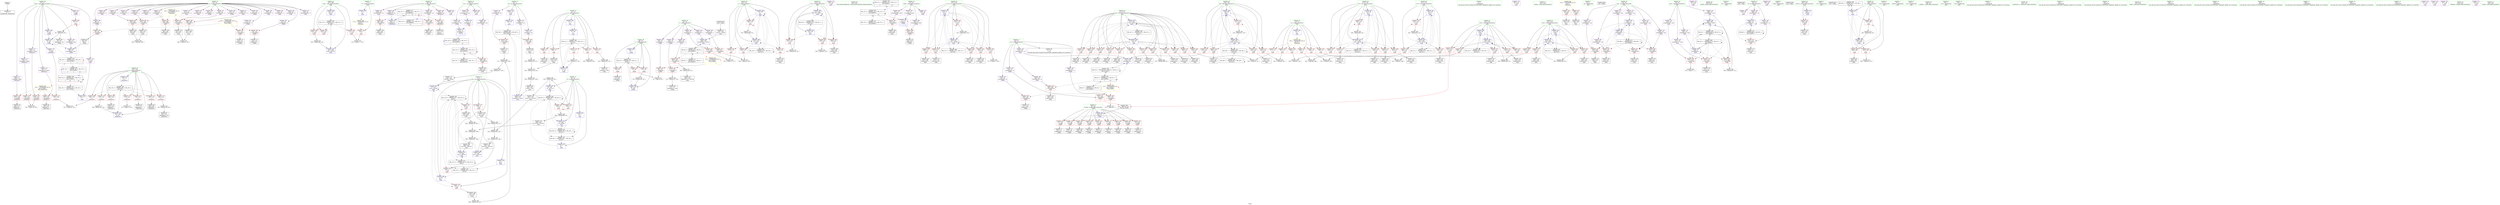 digraph "SVFG" {
	label="SVFG";

	Node0x556c0e5ff9b0 [shape=record,color=grey,label="{NodeID: 0\nNullPtr}"];
	Node0x556c0e5ff9b0 -> Node0x556c0e639b00[style=solid];
	Node0x556c0e66ef40 [shape=record,color=black,label="{NodeID: 526\nMR_18V_3 = PHI(MR_18V_4, MR_18V_2, )\npts\{156 \}\n}"];
	Node0x556c0e66ef40 -> Node0x556c0e647580[style=dashed];
	Node0x556c0e66ef40 -> Node0x556c0e647650[style=dashed];
	Node0x556c0e66ef40 -> Node0x556c0e647720[style=dashed];
	Node0x556c0e66ef40 -> Node0x556c0e6477f0[style=dashed];
	Node0x556c0e66ef40 -> Node0x556c0e6478c0[style=dashed];
	Node0x556c0e66ef40 -> Node0x556c0e647990[style=dashed];
	Node0x556c0e66ef40 -> Node0x556c0e647a60[style=dashed];
	Node0x556c0e66ef40 -> Node0x556c0e64cc60[style=dashed];
	Node0x556c0e64c040 [shape=record,color=blue,label="{NodeID: 360\n7\<--5\nT\<--\nGlob }"];
	Node0x556c0e64c040 -> Node0x556c0e684150[style=dashed];
	Node0x556c0e647cd0 [shape=record,color=red,label="{NodeID: 277\n170\<--169\n\<--arrayidx2\n_Z6check1v\n}"];
	Node0x556c0e647cd0 -> Node0x556c0e63ac70[style=solid];
	Node0x556c0e63bb10 [shape=record,color=purple,label="{NodeID: 194\n117\<--39\narrayidx17\<--uu1\n_Z3dfsi\n}"];
	Node0x556c0e63bb10 -> Node0x556c0e64c920[style=solid];
	Node0x556c0e619b60 [shape=record,color=black,label="{NodeID: 111\n416\<--415\nconv80\<--\nmain\n}"];
	Node0x556c0e619b60 -> Node0x556c0e654600[style=solid];
	Node0x556c0e61a8f0 [shape=record,color=green,label="{NodeID: 28\n23\<--24\nl\<--l_field_insensitive\nGlob }"];
	Node0x556c0e61a8f0 -> Node0x556c0e63fe60[style=solid];
	Node0x556c0e61a8f0 -> Node0x556c0e63ff30[style=solid];
	Node0x556c0e61a8f0 -> Node0x556c0e640000[style=solid];
	Node0x556c0e61a8f0 -> Node0x556c0e6400d0[style=solid];
	Node0x556c0e61a8f0 -> Node0x556c0e6401a0[style=solid];
	Node0x556c0e61a8f0 -> Node0x556c0e640270[style=solid];
	Node0x556c0e654900 [shape=record,color=grey,label="{NodeID: 471\n463 = Binary(462, 94, )\n}"];
	Node0x556c0e654900 -> Node0x556c0e63dde0[style=solid];
	Node0x556c0e641ad0 [shape=record,color=blue,label="{NodeID: 388\n213\<--94\nj\<--\nmain\n}"];
	Node0x556c0e641ad0 -> Node0x556c0e648f80[style=dashed];
	Node0x556c0e641ad0 -> Node0x556c0e649050[style=dashed];
	Node0x556c0e641ad0 -> Node0x556c0e649120[style=dashed];
	Node0x556c0e641ad0 -> Node0x556c0e6491f0[style=dashed];
	Node0x556c0e641ad0 -> Node0x556c0e641ad0[style=dashed];
	Node0x556c0e641ad0 -> Node0x556c0e641ba0[style=dashed];
	Node0x556c0e641ad0 -> Node0x556c0e66c340[style=dashed];
	Node0x556c0e649390 [shape=record,color=red,label="{NodeID: 305\n409\<--215\n\<--i70\nmain\n}"];
	Node0x556c0e649390 -> Node0x556c0e6199c0[style=solid];
	Node0x556c0e63d1d0 [shape=record,color=purple,label="{NodeID: 222\n240\<--54\n\<--.str.4\nmain\n}"];
	Node0x556c0e63ec80 [shape=record,color=black,label="{NodeID: 139\n584\<--583\ntobool185\<--\nmain\n}"];
	Node0x556c0e639800 [shape=record,color=green,label="{NodeID: 56\n301\<--302\nllvm.memset.p0i8.i64\<--llvm.memset.p0i8.i64_field_insensitive\n}"];
	Node0x556c0e680f50 [shape=record,color=black,label="{NodeID: 582\nMR_12V_5 = PHI(MR_12V_3, MR_12V_2, )\npts\{350000 \}\n|{<s0>1|<s1>13}}"];
	Node0x556c0e680f50:s0 -> Node0x556c0e680f50[style=dashed,color=blue];
	Node0x556c0e680f50:s1 -> Node0x556c0e676240[style=dashed,color=blue];
	Node0x556c0e6452c0 [shape=record,color=grey,label="{NodeID: 499\n249 = cmp(248, 250, )\n}"];
	Node0x556c0e643190 [shape=record,color=blue,label="{NodeID: 416\n207\<--626\nCase\<--inc210\nmain\n}"];
	Node0x556c0e643190 -> Node0x556c0e678f40[style=dashed];
	Node0x556c0e64aa50 [shape=record,color=red,label="{NodeID: 333\n586\<--227\n\<--i175\nmain\n}"];
	Node0x556c0e64aa50 -> Node0x556c0e63ed50[style=solid];
	Node0x556c0e6466e0 [shape=record,color=red,label="{NodeID: 250\n108\<--64\n\<--k.addr\n_Z3dfsi\n}"];
	Node0x556c0e6466e0 -> Node0x556c0e63a2b0[style=solid];
	Node0x556c0e640340 [shape=record,color=purple,label="{NodeID: 167\n91\<--25\n\<--zhan\n_Z3dfsi\n}"];
	Node0x556c0e640340 -> Node0x556c0e646f00[style=solid];
	Node0x556c0e63afb0 [shape=record,color=black,label="{NodeID: 84\n193\<--192\nidxprom11\<--\n_Z6check1v\n}"];
	Node0x556c0e5fea70 [shape=record,color=green,label="{NodeID: 1\n5\<--1\n\<--dummyObj\nCan only get source location for instruction, argument, global var or function.}"];
	Node0x556c0e6a9200 [shape=record,color=black,label="{NodeID: 693\n330 = PHI()\n}"];
	Node0x556c0e6a9200 -> Node0x556c0e63b8a0[style=solid];
	Node0x556c0e66f440 [shape=record,color=black,label="{NodeID: 527\nMR_21V_2 = PHI(MR_21V_3, MR_21V_1, )\npts\{380000 \}\n|{|<s2>14|<s3>14|<s4>14}}"];
	Node0x556c0e66f440 -> Node0x556c0e647cd0[style=dashed];
	Node0x556c0e66f440 -> Node0x556c0e64cb90[style=dashed];
	Node0x556c0e66f440:s2 -> Node0x556c0e64bd00[style=dashed,color=blue];
	Node0x556c0e66f440:s3 -> Node0x556c0e64bea0[style=dashed,color=blue];
	Node0x556c0e66f440:s4 -> Node0x556c0e67f150[style=dashed,color=blue];
	Node0x556c0e64c140 [shape=record,color=blue,label="{NodeID: 361\n9\<--5\nll\<--\nGlob }"];
	Node0x556c0e64c140 -> Node0x556c0e678a40[style=dashed];
	Node0x556c0e647da0 [shape=record,color=red,label="{NodeID: 278\n179\<--178\n\<--arrayidx5\n_Z6check1v\n}"];
	Node0x556c0e647da0 -> Node0x556c0e659a90[style=solid];
	Node0x556c0e63bbe0 [shape=record,color=purple,label="{NodeID: 195\n125\<--39\narrayidx22\<--uu1\n_Z3dfsi\n}"];
	Node0x556c0e63bbe0 -> Node0x556c0e64c9f0[style=solid];
	Node0x556c0e619c30 [shape=record,color=black,label="{NodeID: 112\n419\<--418\nconv83\<--rem82\nmain\n}"];
	Node0x556c0e619c30 -> Node0x556c0e642080[style=solid];
	Node0x556c0e61a9c0 [shape=record,color=green,label="{NodeID: 29\n25\<--27\nzhan\<--zhan_field_insensitive\nGlob }"];
	Node0x556c0e61a9c0 -> Node0x556c0e640340[style=solid];
	Node0x556c0e61a9c0 -> Node0x556c0e640410[style=solid];
	Node0x556c0e61a9c0 -> Node0x556c0e6404e0[style=solid];
	Node0x556c0e61a9c0 -> Node0x556c0e6405b0[style=solid];
	Node0x556c0e61a9c0 -> Node0x556c0e640680[style=solid];
	Node0x556c0e61a9c0 -> Node0x556c0e640750[style=solid];
	Node0x556c0e61a9c0 -> Node0x556c0e640820[style=solid];
	Node0x556c0e61a9c0 -> Node0x556c0e6408f0[style=solid];
	Node0x556c0e61a9c0 -> Node0x556c0e6409c0[style=solid];
	Node0x556c0e654a80 [shape=record,color=grey,label="{NodeID: 472\n272 = Binary(271, 94, )\n}"];
	Node0x556c0e654a80 -> Node0x556c0e64d070[style=solid];
	Node0x556c0e641ba0 [shape=record,color=blue,label="{NodeID: 389\n213\<--370\nj\<--inc52\nmain\n}"];
	Node0x556c0e641ba0 -> Node0x556c0e648f80[style=dashed];
	Node0x556c0e641ba0 -> Node0x556c0e649050[style=dashed];
	Node0x556c0e641ba0 -> Node0x556c0e649120[style=dashed];
	Node0x556c0e641ba0 -> Node0x556c0e6491f0[style=dashed];
	Node0x556c0e641ba0 -> Node0x556c0e641ad0[style=dashed];
	Node0x556c0e641ba0 -> Node0x556c0e641ba0[style=dashed];
	Node0x556c0e641ba0 -> Node0x556c0e66c340[style=dashed];
	Node0x556c0e649460 [shape=record,color=red,label="{NodeID: 306\n422\<--215\n\<--i70\nmain\n}"];
	Node0x556c0e649460 -> Node0x556c0e654d80[style=solid];
	Node0x556c0e63d2a0 [shape=record,color=purple,label="{NodeID: 223\n281\<--54\n\<--.str.4\nmain\n}"];
	Node0x556c0e63ed50 [shape=record,color=black,label="{NodeID: 140\n587\<--586\nidxprom187\<--\nmain\n}"];
	Node0x556c0e639900 [shape=record,color=green,label="{NodeID: 57\n331\<--332\nstrlen\<--strlen_field_insensitive\n}"];
	Node0x556c0e681450 [shape=record,color=black,label="{NodeID: 583\nMR_14V_6 = PHI(MR_14V_4, MR_14V_3, )\npts\{410000 \}\n|{<s0>1|<s1>13}}"];
	Node0x556c0e681450:s0 -> Node0x556c0e681450[style=dashed,color=blue];
	Node0x556c0e681450:s1 -> Node0x556c0e676740[style=dashed,color=blue];
	Node0x556c0e645440 [shape=record,color=grey,label="{NodeID: 500\n378 = cmp(373, 377, )\n}"];
	Node0x556c0e64ab20 [shape=record,color=red,label="{NodeID: 334\n594\<--227\n\<--i175\nmain\n}"];
	Node0x556c0e64ab20 -> Node0x556c0e63eef0[style=solid];
	Node0x556c0e6467b0 [shape=record,color=red,label="{NodeID: 251\n119\<--64\n\<--k.addr\n_Z3dfsi\n}"];
	Node0x556c0e6467b0 -> Node0x556c0e63a520[style=solid];
	Node0x556c0e640410 [shape=record,color=purple,label="{NodeID: 168\n95\<--25\n\<--zhan\n_Z3dfsi\n}"];
	Node0x556c0e640410 -> Node0x556c0e64c6b0[style=solid];
	Node0x556c0e63b080 [shape=record,color=black,label="{NodeID: 85\n233\<--230\ncall\<--\nmain\n}"];
	Node0x556c0e618330 [shape=record,color=green,label="{NodeID: 2\n44\<--1\n.str\<--dummyObj\nGlob }"];
	Node0x556c0e6a9360 [shape=record,color=black,label="{NodeID: 694\n241 = PHI()\n}"];
	Node0x556c0e64c240 [shape=record,color=blue,label="{NodeID: 362\n11\<--5\ni\<--\nGlob }"];
	Node0x556c0e64c240 -> Node0x556c0e64ced0[style=dashed];
	Node0x556c0e647e70 [shape=record,color=red,label="{NodeID: 279\n184\<--183\n\<--arrayidx7\n_Z6check1v\n}"];
	Node0x556c0e647e70 -> Node0x556c0e659a90[style=solid];
	Node0x556c0e63bcb0 [shape=record,color=purple,label="{NodeID: 196\n310\<--39\n\<--uu1\nmain\n}"];
	Node0x556c0e619d00 [shape=record,color=black,label="{NodeID: 113\n433\<--432\nidxprom91\<--\nmain\n}"];
	Node0x556c0e61aa90 [shape=record,color=green,label="{NodeID: 30\n28\<--29\ncan\<--can_field_insensitive\nGlob }"];
	Node0x556c0e61aa90 -> Node0x556c0e640a90[style=solid];
	Node0x556c0e61aa90 -> Node0x556c0e640b60[style=solid];
	Node0x556c0e61aa90 -> Node0x556c0e640c30[style=solid];
	Node0x556c0e61aa90 -> Node0x556c0e640d00[style=solid];
	Node0x556c0e61aa90 -> Node0x556c0e640dd0[style=solid];
	Node0x556c0e61aa90 -> Node0x556c0e640ea0[style=solid];
	Node0x556c0e678540 [shape=record,color=black,label="{NodeID: 556\nMR_25V_2 = PHI(MR_25V_9, MR_25V_1, )\npts\{6 \}\n}"];
	Node0x556c0e678540 -> Node0x556c0e641ee0[style=dashed];
	Node0x556c0e654c00 [shape=record,color=grey,label="{NodeID: 473\n370 = Binary(369, 94, )\n}"];
	Node0x556c0e654c00 -> Node0x556c0e641ba0[style=solid];
	Node0x556c0e641c70 [shape=record,color=blue,label="{NodeID: 390\n386\<--388\narrayidx62\<--inc63\nmain\n}"];
	Node0x556c0e641c70 -> Node0x556c0e674440[style=dashed];
	Node0x556c0e649530 [shape=record,color=red,label="{NodeID: 307\n428\<--217\n\<--i87\nmain\n}"];
	Node0x556c0e649530 -> Node0x556c0e659c10[style=solid];
	Node0x556c0e63d370 [shape=record,color=purple,label="{NodeID: 224\n324\<--56\n\<--.str.5\nmain\n}"];
	Node0x556c0e63ee20 [shape=record,color=black,label="{NodeID: 141\n590\<--589\ntobool189\<--\nmain\n}"];
	Node0x556c0e639a00 [shape=record,color=green,label="{NodeID: 58\n622\<--623\nprintf\<--printf_field_insensitive\n}"];
	Node0x556c0e681950 [shape=record,color=black,label="{NodeID: 584\nMR_31V_3 = PHI(MR_31V_4, MR_31V_2, )\npts\{12 \}\n}"];
	Node0x556c0e681950 -> Node0x556c0e645910[style=dashed];
	Node0x556c0e681950 -> Node0x556c0e6459e0[style=dashed];
	Node0x556c0e681950 -> Node0x556c0e645ab0[style=dashed];
	Node0x556c0e681950 -> Node0x556c0e645b80[style=dashed];
	Node0x556c0e681950 -> Node0x556c0e645c50[style=dashed];
	Node0x556c0e681950 -> Node0x556c0e64d070[style=dashed];
	Node0x556c0e6455c0 [shape=record,color=grey,label="{NodeID: 501\n491 = cmp(489, 490, )\n}"];
	Node0x556c0e64abf0 [shape=record,color=red,label="{NodeID: 335\n614\<--227\n\<--i175\nmain\n}"];
	Node0x556c0e64abf0 -> Node0x556c0e644240[style=solid];
	Node0x556c0e646880 [shape=record,color=red,label="{NodeID: 252\n127\<--64\n\<--k.addr\n_Z3dfsi\n}"];
	Node0x556c0e646880 -> Node0x556c0e63a6c0[style=solid];
	Node0x556c0e6404e0 [shape=record,color=purple,label="{NodeID: 169\n98\<--25\narrayidx8\<--zhan\n_Z3dfsi\n}"];
	Node0x556c0e6404e0 -> Node0x556c0e64c780[style=solid];
	Node0x556c0e63b150 [shape=record,color=black,label="{NodeID: 86\n239\<--236\ncall1\<--\nmain\n}"];
	Node0x556c0e5fe860 [shape=record,color=green,label="{NodeID: 3\n46\<--1\n.str.1\<--dummyObj\nGlob }"];
	Node0x556c0e6a9430 [shape=record,color=black,label="{NodeID: 695\n282 = PHI()\n}"];
	Node0x556c0e64c340 [shape=record,color=blue,label="{NodeID: 363\n13\<--5\nn\<--\nGlob }"];
	Node0x556c0e64c340 -> Node0x556c0e684e30[style=dashed];
	Node0x556c0e647f40 [shape=record,color=red,label="{NodeID: 280\n192\<--191\n\<--arrayidx10\n_Z6check1v\n}"];
	Node0x556c0e647f40 -> Node0x556c0e63afb0[style=solid];
	Node0x556c0e63bd80 [shape=record,color=purple,label="{NodeID: 197\n588\<--39\narrayidx188\<--uu1\nmain\n}"];
	Node0x556c0e63bd80 -> Node0x556c0e64bdd0[style=solid];
	Node0x556c0e619dd0 [shape=record,color=black,label="{NodeID: 114\n436\<--435\ntobool\<--\nmain\n}"];
	Node0x556c0e61ab90 [shape=record,color=green,label="{NodeID: 31\n30\<--32\nin\<--in_field_insensitive\nGlob }"];
	Node0x556c0e61ab90 -> Node0x556c0e640f70[style=solid];
	Node0x556c0e61ab90 -> Node0x556c0e641040[style=solid];
	Node0x556c0e61ab90 -> Node0x556c0e641110[style=solid];
	Node0x556c0e678a40 [shape=record,color=black,label="{NodeID: 557\nMR_29V_2 = PHI(MR_29V_7, MR_29V_1, )\npts\{10 \}\n}"];
	Node0x556c0e678a40 -> Node0x556c0e6428a0[style=dashed];
	Node0x556c0e654d80 [shape=record,color=grey,label="{NodeID: 474\n423 = Binary(422, 94, )\n}"];
	Node0x556c0e654d80 -> Node0x556c0e642150[style=solid];
	Node0x556c0e641d40 [shape=record,color=blue,label="{NodeID: 391\n392\<--298\narrayidx65\<--\nmain\n}"];
	Node0x556c0e641d40 -> Node0x556c0e64b410[style=dashed];
	Node0x556c0e641d40 -> Node0x556c0e64b4e0[style=dashed];
	Node0x556c0e641d40 -> Node0x556c0e64b9c0[style=dashed];
	Node0x556c0e641d40 -> Node0x556c0e64ba90[style=dashed];
	Node0x556c0e641d40 -> Node0x556c0e641a00[style=dashed];
	Node0x556c0e641d40 -> Node0x556c0e67e250[style=dashed];
	Node0x556c0e649600 [shape=record,color=red,label="{NodeID: 308\n432\<--217\n\<--i87\nmain\n}"];
	Node0x556c0e649600 -> Node0x556c0e619d00[style=solid];
	Node0x556c0e63d440 [shape=record,color=purple,label="{NodeID: 225\n620\<--58\n\<--.str.6\nmain\n}"];
	Node0x556c0e63eef0 [shape=record,color=black,label="{NodeID: 142\n595\<--594\nidxprom192\<--\nmain\n}"];
	Node0x556c0e639b00 [shape=record,color=black,label="{NodeID: 59\n2\<--3\ndummyVal\<--dummyVal\n}"];
	Node0x556c0e681e50 [shape=record,color=black,label="{NodeID: 585\nMR_59V_3 = PHI(MR_59V_4, MR_59V_2, )\npts\{170000 \}\n}"];
	Node0x556c0e681e50 -> Node0x556c0e64acc0[style=dashed];
	Node0x556c0e681e50 -> Node0x556c0e64b340[style=dashed];
	Node0x556c0e681e50 -> Node0x556c0e64cfa0[style=dashed];
	Node0x556c0e6597d0 [shape=record,color=grey,label="{NodeID: 502\n279 = cmp(277, 278, )\n}"];
	Node0x556c0e64acc0 [shape=record,color=red,label="{NodeID: 336\n256\<--255\n\<--arrayidx\nmain\n}"];
	Node0x556c0e64acc0 -> Node0x556c0e63b2f0[style=solid];
	Node0x556c0e646950 [shape=record,color=red,label="{NodeID: 253\n133\<--64\n\<--k.addr\n_Z3dfsi\n}"];
	Node0x556c0e646950 -> Node0x556c0e63a790[style=solid];
	Node0x556c0e6405b0 [shape=record,color=purple,label="{NodeID: 170\n160\<--25\n\<--zhan\n_Z6check1v\n}"];
	Node0x556c0e6405b0 -> Node0x556c0e647b30[style=solid];
	Node0x556c0e63b220 [shape=record,color=black,label="{NodeID: 87\n254\<--253\nidxprom\<--sub\nmain\n}"];
	Node0x556c0e5fe8f0 [shape=record,color=green,label="{NodeID: 4\n48\<--1\nstdin\<--dummyObj\nGlob }"];
	Node0x556c0e6a9500 [shape=record,color=black,label="{NodeID: 696\n325 = PHI()\n}"];
	Node0x556c0e64c440 [shape=record,color=blue,label="{NodeID: 364\n64\<--63\nk.addr\<--k\n_Z3dfsi\n}"];
	Node0x556c0e64c440 -> Node0x556c0e6463a0[style=dashed];
	Node0x556c0e64c440 -> Node0x556c0e646470[style=dashed];
	Node0x556c0e64c440 -> Node0x556c0e646540[style=dashed];
	Node0x556c0e64c440 -> Node0x556c0e646610[style=dashed];
	Node0x556c0e64c440 -> Node0x556c0e6466e0[style=dashed];
	Node0x556c0e64c440 -> Node0x556c0e6467b0[style=dashed];
	Node0x556c0e64c440 -> Node0x556c0e646880[style=dashed];
	Node0x556c0e64c440 -> Node0x556c0e646950[style=dashed];
	Node0x556c0e64c440 -> Node0x556c0e646a20[style=dashed];
	Node0x556c0e648010 [shape=record,color=red,label="{NodeID: 281\n629\<--205\n\<--retval\nmain\n}"];
	Node0x556c0e648010 -> Node0x556c0e63f300[style=solid];
	Node0x556c0e63be50 [shape=record,color=purple,label="{NodeID: 198\n85\<--42\narrayidx4\<--S\n_Z3dfsi\n}"];
	Node0x556c0e619ea0 [shape=record,color=black,label="{NodeID: 115\n445\<--444\nidxprom98\<--\nmain\n}"];
	Node0x556c0e61ac90 [shape=record,color=green,label="{NodeID: 32\n33\<--35\nused\<--used_field_insensitive\nGlob }"];
	Node0x556c0e61ac90 -> Node0x556c0e6411e0[style=solid];
	Node0x556c0e61ac90 -> Node0x556c0e6412b0[style=solid];
	Node0x556c0e61ac90 -> Node0x556c0e641380[style=solid];
	Node0x556c0e61ac90 -> Node0x556c0e641450[style=solid];
	Node0x556c0e678f40 [shape=record,color=black,label="{NodeID: 558\nMR_37V_3 = PHI(MR_37V_4, MR_37V_2, )\npts\{208 \}\n}"];
	Node0x556c0e678f40 -> Node0x556c0e6480e0[style=dashed];
	Node0x556c0e678f40 -> Node0x556c0e6481b0[style=dashed];
	Node0x556c0e678f40 -> Node0x556c0e648280[style=dashed];
	Node0x556c0e678f40 -> Node0x556c0e643190[style=dashed];
	Node0x556c0e654f00 [shape=record,color=grey,label="{NodeID: 475\n263 = Binary(262, 264, )\n}"];
	Node0x556c0e654f00 -> Node0x556c0e63b490[style=solid];
	Node0x556c0e641e10 [shape=record,color=blue,label="{NodeID: 392\n211\<--397\ni20\<--inc68\nmain\n}"];
	Node0x556c0e641e10 -> Node0x556c0e6485c0[style=dashed];
	Node0x556c0e641e10 -> Node0x556c0e648690[style=dashed];
	Node0x556c0e641e10 -> Node0x556c0e648760[style=dashed];
	Node0x556c0e641e10 -> Node0x556c0e648830[style=dashed];
	Node0x556c0e641e10 -> Node0x556c0e648900[style=dashed];
	Node0x556c0e641e10 -> Node0x556c0e6489d0[style=dashed];
	Node0x556c0e641e10 -> Node0x556c0e648aa0[style=dashed];
	Node0x556c0e641e10 -> Node0x556c0e648b70[style=dashed];
	Node0x556c0e641e10 -> Node0x556c0e648c40[style=dashed];
	Node0x556c0e641e10 -> Node0x556c0e648d10[style=dashed];
	Node0x556c0e641e10 -> Node0x556c0e648de0[style=dashed];
	Node0x556c0e641e10 -> Node0x556c0e648eb0[style=dashed];
	Node0x556c0e641e10 -> Node0x556c0e641e10[style=dashed];
	Node0x556c0e641e10 -> Node0x556c0e66be40[style=dashed];
	Node0x556c0e6496d0 [shape=record,color=red,label="{NodeID: 309\n456\<--217\n\<--i87\nmain\n}"];
	Node0x556c0e6496d0 -> Node0x556c0e63dc40[style=solid];
	Node0x556c0e63d510 [shape=record,color=red,label="{NodeID: 226\n406\<--4\n\<--ans\nmain\n}"];
	Node0x556c0e63d510 -> Node0x556c0e6198f0[style=solid];
	Node0x556c0e63efc0 [shape=record,color=black,label="{NodeID: 143\n598\<--597\ntobool194\<--\nmain\n}"];
	Node0x556c0e639c00 [shape=record,color=black,label="{NodeID: 60\n21\<--20\n\<--to\nCan only get source location for instruction, argument, global var or function.}"];
	Node0x556c0e659910 [shape=record,color=grey,label="{NodeID: 503\n578 = cmp(577, 5, )\n}"];
	Node0x556c0e64ad90 [shape=record,color=red,label="{NodeID: 337\n348\<--347\n\<--arrayidx38\nmain\n}"];
	Node0x556c0e64ad90 -> Node0x556c0e644fc0[style=solid];
	Node0x556c0e646a20 [shape=record,color=red,label="{NodeID: 254\n142\<--64\n\<--k.addr\n_Z3dfsi\n}"];
	Node0x556c0e646a20 -> Node0x556c0e63aa00[style=solid];
	Node0x556c0e640680 [shape=record,color=purple,label="{NodeID: 171\n166\<--25\narrayidx\<--zhan\n_Z6check1v\n}"];
	Node0x556c0e640680 -> Node0x556c0e647c00[style=solid];
	Node0x556c0e63b2f0 [shape=record,color=black,label="{NodeID: 88\n257\<--256\nconv\<--\nmain\n}"];
	Node0x556c0e63b2f0 -> Node0x556c0e655380[style=solid];
	Node0x556c0e5ffa40 [shape=record,color=green,label="{NodeID: 5\n49\<--1\n.str.2\<--dummyObj\nGlob }"];
	Node0x556c0e6a9600 [shape=record,color=black,label="{NodeID: 697\n621 = PHI()\n}"];
	Node0x556c0e64c510 [shape=record,color=blue,label="{NodeID: 365\n71\<--73\narrayidx\<--\n_Z3dfsi\n|{|<s2>1}}"];
	Node0x556c0e64c510 -> Node0x556c0e6473e0[style=dashed];
	Node0x556c0e64c510 -> Node0x556c0e680f50[style=dashed];
	Node0x556c0e64c510:s2 -> Node0x556c0e64c510[style=dashed,color=red];
	Node0x556c0e6480e0 [shape=record,color=red,label="{NodeID: 282\n277\<--207\n\<--Case\nmain\n}"];
	Node0x556c0e6480e0 -> Node0x556c0e6597d0[style=solid];
	Node0x556c0e63bf20 [shape=record,color=purple,label="{NodeID: 199\n88\<--42\narrayidx6\<--S\n_Z3dfsi\n}"];
	Node0x556c0e63bf20 -> Node0x556c0e646e30[style=solid];
	Node0x556c0e63d9d0 [shape=record,color=black,label="{NodeID: 116\n448\<--447\ntobool100\<--\nmain\n}"];
	Node0x556c0e61ad90 [shape=record,color=green,label="{NodeID: 33\n36\<--38\nuu\<--uu_field_insensitive\nGlob }"];
	Node0x556c0e61ad90 -> Node0x556c0e641520[style=solid];
	Node0x556c0e61ad90 -> Node0x556c0e6415f0[style=solid];
	Node0x556c0e61ad90 -> Node0x556c0e6416c0[style=solid];
	Node0x556c0e61ad90 -> Node0x556c0e63b970[style=solid];
	Node0x556c0e61ad90 -> Node0x556c0e63ba40[style=solid];
	Node0x556c0e679440 [shape=record,color=black,label="{NodeID: 559\nMR_39V_2 = PHI(MR_39V_4, MR_39V_1, )\npts\{210 \}\n}"];
	Node0x556c0e679440 -> Node0x556c0e64d210[style=dashed];
	Node0x556c0e655080 [shape=record,color=grey,label="{NodeID: 476\n262 = Binary(258, 261, )\n}"];
	Node0x556c0e655080 -> Node0x556c0e654f00[style=solid];
	Node0x556c0e641ee0 [shape=record,color=blue,label="{NodeID: 393\n4\<--94\nans\<--\nmain\n}"];
	Node0x556c0e641ee0 -> Node0x556c0e63d510[style=dashed];
	Node0x556c0e641ee0 -> Node0x556c0e642080[style=dashed];
	Node0x556c0e641ee0 -> Node0x556c0e674e40[style=dashed];
	Node0x556c0e6497a0 [shape=record,color=red,label="{NodeID: 310\n459\<--217\n\<--i87\nmain\n}"];
	Node0x556c0e6497a0 -> Node0x556c0e63dd10[style=solid];
	Node0x556c0e63d5e0 [shape=record,color=red,label="{NodeID: 227\n526\<--4\n\<--ans\nmain\n}"];
	Node0x556c0e63d5e0 -> Node0x556c0e63e530[style=solid];
	Node0x556c0e63f090 [shape=record,color=black,label="{NodeID: 144\n601\<--600\nconv196\<--\nmain\n}"];
	Node0x556c0e63f090 -> Node0x556c0e6446c0[style=solid];
	Node0x556c0e639d00 [shape=record,color=black,label="{NodeID: 61\n70\<--69\nidxprom\<--\n_Z3dfsi\n}"];
	Node0x556c0e659a90 [shape=record,color=grey,label="{NodeID: 504\n185 = cmp(179, 184, )\n}"];
	Node0x556c0e64ae60 [shape=record,color=red,label="{NodeID: 338\n357\<--356\n\<--arrayidx44\nmain\n}"];
	Node0x556c0e64ae60 -> Node0x556c0e619340[style=solid];
	Node0x556c0e646af0 [shape=record,color=red,label="{NodeID: 255\n76\<--66\n\<--i\n_Z3dfsi\n}"];
	Node0x556c0e646af0 -> Node0x556c0e65ab10[style=solid];
	Node0x556c0e640750 [shape=record,color=purple,label="{NodeID: 172\n178\<--25\narrayidx5\<--zhan\n_Z6check1v\n}"];
	Node0x556c0e640750 -> Node0x556c0e647da0[style=solid];
	Node0x556c0e63b3c0 [shape=record,color=black,label="{NodeID: 89\n261\<--260\nconv3\<--\nmain\n}"];
	Node0x556c0e63b3c0 -> Node0x556c0e655080[style=solid];
	Node0x556c0e5ffad0 [shape=record,color=green,label="{NodeID: 6\n51\<--1\n.str.3\<--dummyObj\nGlob }"];
	Node0x556c0e6a9700 [shape=record,color=black,label="{NodeID: 698\n63 = PHI(145, 524, )\n0th arg _Z3dfsi }"];
	Node0x556c0e6a9700 -> Node0x556c0e64c440[style=solid];
	Node0x556c0e64c5e0 [shape=record,color=blue,label="{NodeID: 366\n66\<--5\ni\<--\n_Z3dfsi\n}"];
	Node0x556c0e64c5e0 -> Node0x556c0e673a40[style=dashed];
	Node0x556c0e6481b0 [shape=record,color=red,label="{NodeID: 283\n618\<--207\n\<--Case\nmain\n}"];
	Node0x556c0e63bff0 [shape=record,color=purple,label="{NodeID: 200\n107\<--42\narrayidx11\<--S\n_Z3dfsi\n}"];
	Node0x556c0e63daa0 [shape=record,color=black,label="{NodeID: 117\n451\<--450\nidxprom101\<--\nmain\n}"];
	Node0x556c0e61ae90 [shape=record,color=green,label="{NodeID: 34\n39\<--41\nuu1\<--uu1_field_insensitive\nGlob }"];
	Node0x556c0e61ae90 -> Node0x556c0e63bb10[style=solid];
	Node0x556c0e61ae90 -> Node0x556c0e63bbe0[style=solid];
	Node0x556c0e61ae90 -> Node0x556c0e63bcb0[style=solid];
	Node0x556c0e61ae90 -> Node0x556c0e63bd80[style=solid];
	Node0x556c0e66be40 [shape=record,color=black,label="{NodeID: 560\nMR_41V_2 = PHI(MR_41V_4, MR_41V_1, )\npts\{212 \}\n}"];
	Node0x556c0e66be40 -> Node0x556c0e641860[style=dashed];
	Node0x556c0e655200 [shape=record,color=grey,label="{NodeID: 477\n198 = Binary(197, 94, )\n}"];
	Node0x556c0e655200 -> Node0x556c0e64cc60[style=solid];
	Node0x556c0e641fb0 [shape=record,color=blue,label="{NodeID: 394\n215\<--94\ni70\<--\nmain\n}"];
	Node0x556c0e641fb0 -> Node0x556c0e6492c0[style=dashed];
	Node0x556c0e641fb0 -> Node0x556c0e649390[style=dashed];
	Node0x556c0e641fb0 -> Node0x556c0e649460[style=dashed];
	Node0x556c0e641fb0 -> Node0x556c0e642150[style=dashed];
	Node0x556c0e641fb0 -> Node0x556c0e66c430[style=dashed];
	Node0x556c0e649870 [shape=record,color=red,label="{NodeID: 311\n471\<--217\n\<--i87\nmain\n}"];
	Node0x556c0e649870 -> Node0x556c0e63df80[style=solid];
	Node0x556c0e63d6b0 [shape=record,color=red,label="{NodeID: 228\n600\<--4\n\<--ans\nmain\n}"];
	Node0x556c0e63d6b0 -> Node0x556c0e63f090[style=solid];
	Node0x556c0e63f160 [shape=record,color=black,label="{NodeID: 145\n606\<--604\nconv199\<--inc198\nmain\n}"];
	Node0x556c0e63f160 -> Node0x556c0e644cc0[style=solid];
	Node0x556c0e639dd0 [shape=record,color=black,label="{NodeID: 62\n78\<--77\nidxprom1\<--\n_Z3dfsi\n}"];
	Node0x556c0e659c10 [shape=record,color=grey,label="{NodeID: 505\n430 = cmp(428, 429, )\n}"];
	Node0x556c0e64af30 [shape=record,color=red,label="{NodeID: 339\n363\<--362\n\<--arrayidx48\nmain\n}"];
	Node0x556c0e64af30 -> Node0x556c0e6194e0[style=solid];
	Node0x556c0e646bc0 [shape=record,color=red,label="{NodeID: 256\n86\<--66\n\<--i\n_Z3dfsi\n}"];
	Node0x556c0e646bc0 -> Node0x556c0e639f70[style=solid];
	Node0x556c0e640820 [shape=record,color=purple,label="{NodeID: 173\n183\<--25\narrayidx7\<--zhan\n_Z6check1v\n}"];
	Node0x556c0e640820 -> Node0x556c0e647e70[style=solid];
	Node0x556c0e63b490 [shape=record,color=black,label="{NodeID: 90\n265\<--263\nconv5\<--rem\nmain\n}"];
	Node0x556c0e63b490 -> Node0x556c0e64cfa0[style=solid];
	Node0x556c0e639400 [shape=record,color=green,label="{NodeID: 7\n53\<--1\nstdout\<--dummyObj\nGlob }"];
	Node0x556c0e64c6b0 [shape=record,color=blue,label="{NodeID: 367\n95\<--93\n\<--inc\n_Z3dfsi\n}"];
	Node0x556c0e64c6b0 -> Node0x556c0e64c780[style=dashed];
	Node0x556c0e648280 [shape=record,color=red,label="{NodeID: 284\n625\<--207\n\<--Case\nmain\n}"];
	Node0x556c0e648280 -> Node0x556c0e6440c0[style=solid];
	Node0x556c0e63c0c0 [shape=record,color=purple,label="{NodeID: 201\n114\<--42\narrayidx15\<--S\n_Z3dfsi\n}"];
	Node0x556c0e63c0c0 -> Node0x556c0e6470a0[style=solid];
	Node0x556c0e63db70 [shape=record,color=black,label="{NodeID: 118\n455\<--454\nconv104\<--\nmain\n}"];
	Node0x556c0e63db70 -> Node0x556c0e659f10[style=solid];
	Node0x556c0e61af90 [shape=record,color=green,label="{NodeID: 35\n42\<--43\nS\<--S_field_insensitive\nGlob }"];
	Node0x556c0e61af90 -> Node0x556c0e63be50[style=solid];
	Node0x556c0e61af90 -> Node0x556c0e63bf20[style=solid];
	Node0x556c0e61af90 -> Node0x556c0e63bff0[style=solid];
	Node0x556c0e61af90 -> Node0x556c0e63c0c0[style=solid];
	Node0x556c0e61af90 -> Node0x556c0e63c190[style=solid];
	Node0x556c0e61af90 -> Node0x556c0e63c260[style=solid];
	Node0x556c0e61af90 -> Node0x556c0e63c330[style=solid];
	Node0x556c0e61af90 -> Node0x556c0e63c400[style=solid];
	Node0x556c0e61af90 -> Node0x556c0e63c4d0[style=solid];
	Node0x556c0e61af90 -> Node0x556c0e63c5a0[style=solid];
	Node0x556c0e61af90 -> Node0x556c0e63c670[style=solid];
	Node0x556c0e61af90 -> Node0x556c0e63c740[style=solid];
	Node0x556c0e61af90 -> Node0x556c0e63c810[style=solid];
	Node0x556c0e61af90 -> Node0x556c0e63c8e0[style=solid];
	Node0x556c0e61af90 -> Node0x556c0e63c9b0[style=solid];
	Node0x556c0e61af90 -> Node0x556c0e63ca80[style=solid];
	Node0x556c0e61af90 -> Node0x556c0e63cb50[style=solid];
	Node0x556c0e61af90 -> Node0x556c0e63cc20[style=solid];
	Node0x556c0e61af90 -> Node0x556c0e63ccf0[style=solid];
	Node0x556c0e61af90 -> Node0x556c0e63cdc0[style=solid];
	Node0x556c0e66c340 [shape=record,color=black,label="{NodeID: 561\nMR_43V_2 = PHI(MR_43V_3, MR_43V_1, )\npts\{214 \}\n}"];
	Node0x556c0e66c340 -> Node0x556c0e641ad0[style=dashed];
	Node0x556c0e66c340 -> Node0x556c0e66c340[style=dashed];
	Node0x556c0e655380 [shape=record,color=grey,label="{NodeID: 478\n258 = Binary(259, 257, )\n}"];
	Node0x556c0e655380 -> Node0x556c0e655080[style=solid];
	Node0x556c0e642080 [shape=record,color=blue,label="{NodeID: 395\n4\<--419\nans\<--conv83\nmain\n}"];
	Node0x556c0e642080 -> Node0x556c0e63d510[style=dashed];
	Node0x556c0e642080 -> Node0x556c0e642080[style=dashed];
	Node0x556c0e642080 -> Node0x556c0e674e40[style=dashed];
	Node0x556c0e649940 [shape=record,color=red,label="{NodeID: 312\n483\<--217\n\<--i87\nmain\n}"];
	Node0x556c0e649940 -> Node0x556c0e654000[style=solid];
	Node0x556c0e63d780 [shape=record,color=red,label="{NodeID: 229\n619\<--4\n\<--ans\nmain\n}"];
	Node0x556c0e63f230 [shape=record,color=black,label="{NodeID: 146\n609\<--608\nconv202\<--rem201\nmain\n}"];
	Node0x556c0e63f230 -> Node0x556c0e642ff0[style=solid];
	Node0x556c0e639ea0 [shape=record,color=black,label="{NodeID: 63\n84\<--83\nidxprom3\<--\n_Z3dfsi\n}"];
	Node0x556c0e659d90 [shape=record,color=grey,label="{NodeID: 506\n510 = cmp(508, 509, )\n}"];
	Node0x556c0e64b000 [shape=record,color=red,label="{NodeID: 340\n377\<--376\n\<--arrayidx55\nmain\n}"];
	Node0x556c0e64b000 -> Node0x556c0e645440[style=solid];
	Node0x556c0e646c90 [shape=record,color=red,label="{NodeID: 257\n101\<--66\n\<--i\n_Z3dfsi\n}"];
	Node0x556c0e646c90 -> Node0x556c0e6437c0[style=solid];
	Node0x556c0e6408f0 [shape=record,color=purple,label="{NodeID: 174\n191\<--25\narrayidx10\<--zhan\n_Z6check1v\n}"];
	Node0x556c0e6408f0 -> Node0x556c0e647f40[style=solid];
	Node0x556c0e63b560 [shape=record,color=black,label="{NodeID: 91\n267\<--266\nidxprom6\<--\nmain\n}"];
	Node0x556c0e639490 [shape=record,color=green,label="{NodeID: 8\n54\<--1\n.str.4\<--dummyObj\nGlob }"];
	Node0x556c0e64c780 [shape=record,color=blue,label="{NodeID: 368\n98\<--90\narrayidx8\<--conv\n_Z3dfsi\n}"];
	Node0x556c0e64c780 -> Node0x556c0e673f40[style=dashed];
	Node0x556c0e648350 [shape=record,color=red,label="{NodeID: 285\n285\<--209\n\<--i\nmain\n}"];
	Node0x556c0e648350 -> Node0x556c0e65a390[style=solid];
	Node0x556c0e63c190 [shape=record,color=purple,label="{NodeID: 202\n121\<--42\narrayidx19\<--S\n_Z3dfsi\n}"];
	Node0x556c0e63dc40 [shape=record,color=black,label="{NodeID: 119\n457\<--456\nidxprom105\<--\nmain\n}"];
	Node0x556c0e61b090 [shape=record,color=green,label="{NodeID: 36\n60\<--61\n_Z3dfsi\<--_Z3dfsi_field_insensitive\n}"];
	Node0x556c0e66c430 [shape=record,color=black,label="{NodeID: 562\nMR_45V_2 = PHI(MR_45V_4, MR_45V_1, )\npts\{216 \}\n}"];
	Node0x556c0e66c430 -> Node0x556c0e641fb0[style=dashed];
	Node0x556c0e655500 [shape=record,color=grey,label="{NodeID: 479\n294 = Binary(293, 94, )\n}"];
	Node0x556c0e655500 -> Node0x556c0e64d3b0[style=solid];
	Node0x556c0e642150 [shape=record,color=blue,label="{NodeID: 396\n215\<--423\ni70\<--inc85\nmain\n}"];
	Node0x556c0e642150 -> Node0x556c0e6492c0[style=dashed];
	Node0x556c0e642150 -> Node0x556c0e649390[style=dashed];
	Node0x556c0e642150 -> Node0x556c0e649460[style=dashed];
	Node0x556c0e642150 -> Node0x556c0e642150[style=dashed];
	Node0x556c0e642150 -> Node0x556c0e66c430[style=dashed];
	Node0x556c0e649a10 [shape=record,color=red,label="{NodeID: 313\n440\<--219\n\<--j94\nmain\n}"];
	Node0x556c0e649a10 -> Node0x556c0e65a210[style=solid];
	Node0x556c0e63d850 [shape=record,color=red,label="{NodeID: 230\n278\<--7\n\<--T\nmain\n}"];
	Node0x556c0e63d850 -> Node0x556c0e6597d0[style=solid];
	Node0x556c0e63f300 [shape=record,color=black,label="{NodeID: 147\n204\<--629\nmain_ret\<--\nmain\n}"];
	Node0x556c0e639f70 [shape=record,color=black,label="{NodeID: 64\n87\<--86\nidxprom5\<--\n_Z3dfsi\n}"];
	Node0x556c0e659f10 [shape=record,color=grey,label="{NodeID: 507\n468 = cmp(455, 467, )\n}"];
	Node0x556c0e64b0d0 [shape=record,color=red,label="{NodeID: 341\n384\<--383\n\<--arrayidx60\nmain\n}"];
	Node0x556c0e64b0d0 -> Node0x556c0e619750[style=solid];
	Node0x556c0e646d60 [shape=record,color=red,label="{NodeID: 258\n80\<--79\n\<--arrayidx2\n_Z3dfsi\n}"];
	Node0x556c0e646d60 -> Node0x556c0e65ab10[style=solid];
	Node0x556c0e6409c0 [shape=record,color=purple,label="{NodeID: 175\n312\<--25\n\<--zhan\nmain\n}"];
	Node0x556c0e6409c0 -> Node0x556c0e641790[style=solid];
	Node0x556c0e63b630 [shape=record,color=black,label="{NodeID: 92\n289\<--288\nidxprom15\<--\nmain\n}"];
	Node0x556c0e5ffc80 [shape=record,color=green,label="{NodeID: 9\n56\<--1\n.str.5\<--dummyObj\nGlob }"];
	Node0x556c0e64c850 [shape=record,color=blue,label="{NodeID: 369\n66\<--102\ni\<--inc9\n_Z3dfsi\n}"];
	Node0x556c0e64c850 -> Node0x556c0e673a40[style=dashed];
	Node0x556c0e648420 [shape=record,color=red,label="{NodeID: 286\n288\<--209\n\<--i\nmain\n}"];
	Node0x556c0e648420 -> Node0x556c0e63b630[style=solid];
	Node0x556c0e63c260 [shape=record,color=purple,label="{NodeID: 203\n122\<--42\narrayidx20\<--S\n_Z3dfsi\n}"];
	Node0x556c0e63c260 -> Node0x556c0e647170[style=solid];
	Node0x556c0e63dd10 [shape=record,color=black,label="{NodeID: 120\n460\<--459\nidxprom107\<--\nmain\n}"];
	Node0x556c0e61b190 [shape=record,color=green,label="{NodeID: 37\n64\<--65\nk.addr\<--k.addr_field_insensitive\n_Z3dfsi\n}"];
	Node0x556c0e61b190 -> Node0x556c0e6463a0[style=solid];
	Node0x556c0e61b190 -> Node0x556c0e646470[style=solid];
	Node0x556c0e61b190 -> Node0x556c0e646540[style=solid];
	Node0x556c0e61b190 -> Node0x556c0e646610[style=solid];
	Node0x556c0e61b190 -> Node0x556c0e6466e0[style=solid];
	Node0x556c0e61b190 -> Node0x556c0e6467b0[style=solid];
	Node0x556c0e61b190 -> Node0x556c0e646880[style=solid];
	Node0x556c0e61b190 -> Node0x556c0e646950[style=solid];
	Node0x556c0e61b190 -> Node0x556c0e646a20[style=solid];
	Node0x556c0e61b190 -> Node0x556c0e64c440[style=solid];
	Node0x556c0e66c520 [shape=record,color=black,label="{NodeID: 563\nMR_47V_2 = PHI(MR_47V_4, MR_47V_1, )\npts\{218 \}\n}"];
	Node0x556c0e66c520 -> Node0x556c0e642220[style=dashed];
	Node0x556c0e655680 [shape=record,color=grey,label="{NodeID: 480\n408 = Binary(259, 407, )\n}"];
	Node0x556c0e655680 -> Node0x556c0e654600[style=solid];
	Node0x556c0e642220 [shape=record,color=blue,label="{NodeID: 397\n217\<--94\ni87\<--\nmain\n}"];
	Node0x556c0e642220 -> Node0x556c0e649530[style=dashed];
	Node0x556c0e642220 -> Node0x556c0e649600[style=dashed];
	Node0x556c0e642220 -> Node0x556c0e6496d0[style=dashed];
	Node0x556c0e642220 -> Node0x556c0e6497a0[style=dashed];
	Node0x556c0e642220 -> Node0x556c0e649870[style=dashed];
	Node0x556c0e642220 -> Node0x556c0e649940[style=dashed];
	Node0x556c0e642220 -> Node0x556c0e642560[style=dashed];
	Node0x556c0e642220 -> Node0x556c0e66c520[style=dashed];
	Node0x556c0e649ae0 [shape=record,color=red,label="{NodeID: 314\n444\<--219\n\<--j94\nmain\n}"];
	Node0x556c0e649ae0 -> Node0x556c0e619ea0[style=solid];
	Node0x556c0e6457b0 [shape=record,color=red,label="{NodeID: 231\n529\<--9\n\<--ll\nmain\n}"];
	Node0x556c0e6457b0 -> Node0x556c0e643dc0[style=solid];
	Node0x556c0e63f3d0 [shape=record,color=purple,label="{NodeID: 148\n244\<--15\n\<--mi\nmain\n}"];
	Node0x556c0e63f3d0 -> Node0x556c0e64ce00[style=solid];
	Node0x556c0e63a040 [shape=record,color=black,label="{NodeID: 65\n90\<--89\nconv\<--\n_Z3dfsi\n}"];
	Node0x556c0e63a040 -> Node0x556c0e64c780[style=solid];
	Node0x556c0e683c50 [shape=record,color=black,label="{NodeID: 591\nMR_6V_3 = PHI(MR_6V_7, MR_6V_2, )\npts\{220000 \}\n|{|<s5>13}}"];
	Node0x556c0e683c50 -> Node0x556c0e64b820[style=dashed];
	Node0x556c0e683c50 -> Node0x556c0e6423c0[style=dashed];
	Node0x556c0e683c50 -> Node0x556c0e672b40[style=dashed];
	Node0x556c0e683c50 -> Node0x556c0e67d350[style=dashed];
	Node0x556c0e683c50 -> Node0x556c0e683c50[style=dashed];
	Node0x556c0e683c50:s5 -> Node0x556c0e6866e0[style=dashed,color=red];
	Node0x556c0e65a090 [shape=record,color=grey,label="{NodeID: 508\n404 = cmp(403, 250, )\n}"];
	Node0x556c0e64b1a0 [shape=record,color=red,label="{NodeID: 342\n387\<--386\n\<--arrayidx62\nmain\n}"];
	Node0x556c0e64b1a0 -> Node0x556c0e654300[style=solid];
	Node0x556c0e646e30 [shape=record,color=red,label="{NodeID: 259\n89\<--88\n\<--arrayidx6\n_Z3dfsi\n}"];
	Node0x556c0e646e30 -> Node0x556c0e63a040[style=solid];
	Node0x556c0e640a90 [shape=record,color=purple,label="{NodeID: 176\n340\<--28\narrayidx35\<--can\nmain\n}"];
	Node0x556c0e640a90 -> Node0x556c0e641a00[style=solid];
	Node0x556c0e63b700 [shape=record,color=black,label="{NodeID: 93\n321\<--320\nidxprom24\<--\nmain\n}"];
	Node0x556c0e5ffd10 [shape=record,color=green,label="{NodeID: 10\n58\<--1\n.str.6\<--dummyObj\nGlob }"];
	Node0x556c0e672140 [shape=record,color=black,label="{NodeID: 536\nMR_8V_3 = PHI(MR_8V_4, MR_8V_2, )\npts\{240000 \}\n|{|<s3>13}}"];
	Node0x556c0e672140 -> Node0x556c0e64b680[style=dashed];
	Node0x556c0e672140 -> Node0x556c0e641930[style=dashed];
	Node0x556c0e672140 -> Node0x556c0e67d850[style=dashed];
	Node0x556c0e672140:s3 -> Node0x556c0e6867c0[style=dashed,color=red];
	Node0x556c0e64c920 [shape=record,color=blue,label="{NodeID: 370\n117\<--73\narrayidx17\<--\n_Z3dfsi\n}"];
	Node0x556c0e64c920 -> Node0x556c0e64c9f0[style=dashed];
	Node0x556c0e6484f0 [shape=record,color=red,label="{NodeID: 287\n293\<--209\n\<--i\nmain\n}"];
	Node0x556c0e6484f0 -> Node0x556c0e655500[style=solid];
	Node0x556c0e63c330 [shape=record,color=purple,label="{NodeID: 204\n322\<--42\narrayidx25\<--S\nmain\n}"];
	Node0x556c0e63dde0 [shape=record,color=black,label="{NodeID: 121\n464\<--463\nidxprom110\<--sub109\nmain\n}"];
	Node0x556c0e61b260 [shape=record,color=green,label="{NodeID: 38\n66\<--67\ni\<--i_field_insensitive\n_Z3dfsi\n}"];
	Node0x556c0e61b260 -> Node0x556c0e646af0[style=solid];
	Node0x556c0e61b260 -> Node0x556c0e646bc0[style=solid];
	Node0x556c0e61b260 -> Node0x556c0e646c90[style=solid];
	Node0x556c0e61b260 -> Node0x556c0e64c5e0[style=solid];
	Node0x556c0e61b260 -> Node0x556c0e64c850[style=solid];
	Node0x556c0e67b580 [shape=record,color=black,label="{NodeID: 564\nMR_49V_2 = PHI(MR_49V_3, MR_49V_1, )\npts\{220 \}\n}"];
	Node0x556c0e67b580 -> Node0x556c0e6422f0[style=dashed];
	Node0x556c0e67b580 -> Node0x556c0e66d140[style=dashed];
	Node0x556c0e67b580 -> Node0x556c0e67b580[style=dashed];
	Node0x556c0e6437c0 [shape=record,color=grey,label="{NodeID: 481\n102 = Binary(101, 94, )\n}"];
	Node0x556c0e6437c0 -> Node0x556c0e64c850[style=solid];
	Node0x556c0e6422f0 [shape=record,color=blue,label="{NodeID: 398\n219\<--94\nj94\<--\nmain\n}"];
	Node0x556c0e6422f0 -> Node0x556c0e649a10[style=dashed];
	Node0x556c0e6422f0 -> Node0x556c0e649ae0[style=dashed];
	Node0x556c0e6422f0 -> Node0x556c0e649bb0[style=dashed];
	Node0x556c0e6422f0 -> Node0x556c0e649c80[style=dashed];
	Node0x556c0e6422f0 -> Node0x556c0e649d50[style=dashed];
	Node0x556c0e6422f0 -> Node0x556c0e642490[style=dashed];
	Node0x556c0e6422f0 -> Node0x556c0e66d140[style=dashed];
	Node0x556c0e649bb0 [shape=record,color=red,label="{NodeID: 315\n450\<--219\n\<--j94\nmain\n}"];
	Node0x556c0e649bb0 -> Node0x556c0e63daa0[style=solid];
	Node0x556c0e645840 [shape=record,color=red,label="{NodeID: 232\n603\<--9\n\<--ll\nmain\n}"];
	Node0x556c0e645840 -> Node0x556c0e644540[style=solid];
	Node0x556c0e63f4a0 [shape=record,color=purple,label="{NodeID: 149\n255\<--15\narrayidx\<--mi\nmain\n}"];
	Node0x556c0e63f4a0 -> Node0x556c0e64acc0[style=solid];
	Node0x556c0e63a110 [shape=record,color=black,label="{NodeID: 66\n97\<--93\nidxprom7\<--inc\n_Z3dfsi\n}"];
	Node0x556c0e684150 [shape=record,color=yellow,style=double,label="{NodeID: 592\n27V_1 = ENCHI(MR_27V_0)\npts\{8 \}\nFun[main]}"];
	Node0x556c0e684150 -> Node0x556c0e63d850[style=dashed];
	Node0x556c0e65a210 [shape=record,color=grey,label="{NodeID: 509\n442 = cmp(440, 441, )\n}"];
	Node0x556c0e64b270 [shape=record,color=red,label="{NodeID: 343\n412\<--411\n\<--arrayidx77\nmain\n}"];
	Node0x556c0e64b270 -> Node0x556c0e619a90[style=solid];
	Node0x556c0e646f00 [shape=record,color=red,label="{NodeID: 260\n92\<--91\n\<--\n_Z3dfsi\n}"];
	Node0x556c0e646f00 -> Node0x556c0e643ac0[style=solid];
	Node0x556c0e640b60 [shape=record,color=purple,label="{NodeID: 177\n392\<--28\narrayidx65\<--can\nmain\n}"];
	Node0x556c0e640b60 -> Node0x556c0e641d40[style=solid];
	Node0x556c0e63b7d0 [shape=record,color=black,label="{NodeID: 94\n327\<--326\nidxprom27\<--\nmain\n}"];
	Node0x556c0e6172f0 [shape=record,color=green,label="{NodeID: 11\n73\<--1\n\<--dummyObj\nCan only get source location for instruction, argument, global var or function.}"];
	Node0x556c0e686410 [shape=record,color=yellow,style=double,label="{NodeID: 620\n16V_1 = ENCHI(MR_16V_0)\npts\{430000 \}\nFun[main]|{|<s5>13}}"];
	Node0x556c0e686410 -> Node0x556c0e64ae60[style=dashed];
	Node0x556c0e686410 -> Node0x556c0e64af30[style=dashed];
	Node0x556c0e686410 -> Node0x556c0e64b0d0[style=dashed];
	Node0x556c0e686410 -> Node0x556c0e64b5b0[style=dashed];
	Node0x556c0e686410 -> Node0x556c0e64b750[style=dashed];
	Node0x556c0e686410:s5 -> Node0x556c0e686b40[style=dashed,color=red];
	Node0x556c0e64c9f0 [shape=record,color=blue,label="{NodeID: 371\n125\<--73\narrayidx22\<--\n_Z3dfsi\n|{|<s1>1}}"];
	Node0x556c0e64c9f0 -> Node0x556c0e681450[style=dashed];
	Node0x556c0e64c9f0:s1 -> Node0x556c0e64c920[style=dashed,color=red];
	Node0x556c0e6485c0 [shape=record,color=red,label="{NodeID: 288\n316\<--211\n\<--i20\nmain\n}"];
	Node0x556c0e6485c0 -> Node0x556c0e65a510[style=solid];
	Node0x556c0e63c400 [shape=record,color=purple,label="{NodeID: 205\n323\<--42\narraydecay\<--S\nmain\n}"];
	Node0x556c0e63deb0 [shape=record,color=black,label="{NodeID: 122\n467\<--466\nconv112\<--\nmain\n}"];
	Node0x556c0e63deb0 -> Node0x556c0e659f10[style=solid];
	Node0x556c0e61b330 [shape=record,color=green,label="{NodeID: 39\n152\<--153\n_Z6check1v\<--_Z6check1v_field_insensitive\n}"];
	Node0x556c0e67ba50 [shape=record,color=black,label="{NodeID: 565\nMR_51V_2 = PHI(MR_51V_4, MR_51V_1, )\npts\{222 \}\n}"];
	Node0x556c0e67ba50 -> Node0x556c0e642630[style=dashed];
	Node0x556c0e643940 [shape=record,color=grey,label="{NodeID: 482\n397 = Binary(396, 94, )\n}"];
	Node0x556c0e643940 -> Node0x556c0e641e10[style=solid];
	Node0x556c0e6423c0 [shape=record,color=blue,label="{NodeID: 399\n473\<--470\narrayidx116\<--\nmain\n}"];
	Node0x556c0e6423c0 -> Node0x556c0e672b40[style=dashed];
	Node0x556c0e649c80 [shape=record,color=red,label="{NodeID: 316\n470\<--219\n\<--j94\nmain\n}"];
	Node0x556c0e649c80 -> Node0x556c0e6423c0[style=solid];
	Node0x556c0e645910 [shape=record,color=red,label="{NodeID: 233\n248\<--11\n\<--i\nmain\n}"];
	Node0x556c0e645910 -> Node0x556c0e6452c0[style=solid];
	Node0x556c0e63f570 [shape=record,color=purple,label="{NodeID: 150\n268\<--15\narrayidx7\<--mi\nmain\n}"];
	Node0x556c0e63f570 -> Node0x556c0e64cfa0[style=solid];
	Node0x556c0e63a1e0 [shape=record,color=black,label="{NodeID: 67\n106\<--105\nidxprom10\<--\n_Z3dfsi\n}"];
	Node0x556c0e65a390 [shape=record,color=grey,label="{NodeID: 510\n286 = cmp(285, 250, )\n}"];
	Node0x556c0e64b340 [shape=record,color=red,label="{NodeID: 344\n415\<--414\n\<--arrayidx79\nmain\n}"];
	Node0x556c0e64b340 -> Node0x556c0e619b60[style=solid];
	Node0x556c0e646fd0 [shape=record,color=red,label="{NodeID: 261\n111\<--110\n\<--arrayidx13\n_Z3dfsi\n}"];
	Node0x556c0e646fd0 -> Node0x556c0e643c40[style=solid];
	Node0x556c0e640c30 [shape=record,color=purple,label="{NodeID: 178\n434\<--28\narrayidx92\<--can\nmain\n}"];
	Node0x556c0e640c30 -> Node0x556c0e64b410[style=solid];
	Node0x556c0e63b8a0 [shape=record,color=black,label="{NodeID: 95\n333\<--330\nconv31\<--call30\nmain\n}"];
	Node0x556c0e63b8a0 -> Node0x556c0e641930[style=solid];
	Node0x556c0e6173c0 [shape=record,color=green,label="{NodeID: 12\n94\<--1\n\<--dummyObj\nCan only get source location for instruction, argument, global var or function.}"];
	Node0x556c0e672b40 [shape=record,color=black,label="{NodeID: 538\nMR_6V_6 = PHI(MR_6V_5, MR_6V_4, MR_6V_4, )\npts\{220000 \}\n}"];
	Node0x556c0e672b40 -> Node0x556c0e6423c0[style=dashed];
	Node0x556c0e672b40 -> Node0x556c0e672b40[style=dashed];
	Node0x556c0e672b40 -> Node0x556c0e683c50[style=dashed];
	Node0x556c0e64cac0 [shape=record,color=blue,label="{NodeID: 372\n155\<--94\ni\<--\n_Z6check1v\n}"];
	Node0x556c0e64cac0 -> Node0x556c0e66ef40[style=dashed];
	Node0x556c0e648690 [shape=record,color=red,label="{NodeID: 289\n320\<--211\n\<--i20\nmain\n}"];
	Node0x556c0e648690 -> Node0x556c0e63b700[style=solid];
	Node0x556c0e63c4d0 [shape=record,color=purple,label="{NodeID: 206\n328\<--42\narrayidx28\<--S\nmain\n}"];
	Node0x556c0e63df80 [shape=record,color=black,label="{NodeID: 123\n472\<--471\nidxprom115\<--\nmain\n}"];
	Node0x556c0e61b430 [shape=record,color=green,label="{NodeID: 40\n155\<--156\ni\<--i_field_insensitive\n_Z6check1v\n}"];
	Node0x556c0e61b430 -> Node0x556c0e647580[style=solid];
	Node0x556c0e61b430 -> Node0x556c0e647650[style=solid];
	Node0x556c0e61b430 -> Node0x556c0e647720[style=solid];
	Node0x556c0e61b430 -> Node0x556c0e6477f0[style=solid];
	Node0x556c0e61b430 -> Node0x556c0e6478c0[style=solid];
	Node0x556c0e61b430 -> Node0x556c0e647990[style=solid];
	Node0x556c0e61b430 -> Node0x556c0e647a60[style=solid];
	Node0x556c0e61b430 -> Node0x556c0e64cac0[style=solid];
	Node0x556c0e61b430 -> Node0x556c0e64cc60[style=solid];
	Node0x556c0e67bf50 [shape=record,color=black,label="{NodeID: 566\nMR_53V_2 = PHI(MR_53V_4, MR_53V_1, )\npts\{224 \}\n}"];
	Node0x556c0e67bf50 -> Node0x556c0e642970[style=dashed];
	Node0x556c0e643ac0 [shape=record,color=grey,label="{NodeID: 483\n93 = Binary(92, 94, )\n}"];
	Node0x556c0e643ac0 -> Node0x556c0e63a110[style=solid];
	Node0x556c0e643ac0 -> Node0x556c0e64c6b0[style=solid];
	Node0x556c0e642490 [shape=record,color=blue,label="{NodeID: 400\n219\<--478\nj94\<--inc119\nmain\n}"];
	Node0x556c0e642490 -> Node0x556c0e649a10[style=dashed];
	Node0x556c0e642490 -> Node0x556c0e649ae0[style=dashed];
	Node0x556c0e642490 -> Node0x556c0e649bb0[style=dashed];
	Node0x556c0e642490 -> Node0x556c0e649c80[style=dashed];
	Node0x556c0e642490 -> Node0x556c0e649d50[style=dashed];
	Node0x556c0e642490 -> Node0x556c0e642490[style=dashed];
	Node0x556c0e642490 -> Node0x556c0e66d140[style=dashed];
	Node0x556c0e649d50 [shape=record,color=red,label="{NodeID: 317\n477\<--219\n\<--j94\nmain\n}"];
	Node0x556c0e649d50 -> Node0x556c0e653b80[style=solid];
	Node0x556c0e6459e0 [shape=record,color=red,label="{NodeID: 234\n252\<--11\n\<--i\nmain\n}"];
	Node0x556c0e6459e0 -> Node0x556c0e654180[style=solid];
	Node0x556c0e63f640 [shape=record,color=purple,label="{NodeID: 151\n414\<--15\narrayidx79\<--mi\nmain\n}"];
	Node0x556c0e63f640 -> Node0x556c0e64b340[style=solid];
	Node0x556c0e63a2b0 [shape=record,color=black,label="{NodeID: 68\n109\<--108\nidxprom12\<--\n_Z3dfsi\n}"];
	Node0x556c0e65a510 [shape=record,color=grey,label="{NodeID: 511\n318 = cmp(316, 317, )\n}"];
	Node0x556c0e64b410 [shape=record,color=red,label="{NodeID: 345\n435\<--434\n\<--arrayidx92\nmain\n}"];
	Node0x556c0e64b410 -> Node0x556c0e619dd0[style=solid];
	Node0x556c0e6470a0 [shape=record,color=red,label="{NodeID: 262\n115\<--114\n\<--arrayidx15\n_Z3dfsi\n}"];
	Node0x556c0e6470a0 -> Node0x556c0e63a450[style=solid];
	Node0x556c0e640d00 [shape=record,color=purple,label="{NodeID: 179\n446\<--28\narrayidx99\<--can\nmain\n}"];
	Node0x556c0e640d00 -> Node0x556c0e64b4e0[style=solid];
	Node0x556c0e618f30 [shape=record,color=black,label="{NodeID: 96\n335\<--334\nidxprom32\<--\nmain\n}"];
	Node0x556c0e617490 [shape=record,color=green,label="{NodeID: 13\n250\<--1\n\<--dummyObj\nCan only get source location for instruction, argument, global var or function.}"];
	Node0x556c0e64cb90 [shape=record,color=blue,label="{NodeID: 373\n194\<--73\narrayidx12\<--\n_Z6check1v\n}"];
	Node0x556c0e64cb90 -> Node0x556c0e66f440[style=dashed];
	Node0x556c0e648760 [shape=record,color=red,label="{NodeID: 290\n326\<--211\n\<--i20\nmain\n}"];
	Node0x556c0e648760 -> Node0x556c0e63b7d0[style=solid];
	Node0x556c0e63c5a0 [shape=record,color=purple,label="{NodeID: 207\n329\<--42\narraydecay29\<--S\nmain\n}"];
	Node0x556c0e63e050 [shape=record,color=black,label="{NodeID: 124\n494\<--493\nidxprom129\<--\nmain\n}"];
	Node0x556c0e61b500 [shape=record,color=green,label="{NodeID: 41\n202\<--203\nmain\<--main_field_insensitive\n}"];
	Node0x556c0e67c450 [shape=record,color=black,label="{NodeID: 567\nMR_55V_2 = PHI(MR_55V_4, MR_55V_1, )\npts\{226 \}\n}"];
	Node0x556c0e67c450 -> Node0x556c0e642cb0[style=dashed];
	Node0x556c0e643c40 [shape=record,color=grey,label="{NodeID: 484\n112 = Binary(111, 94, )\n}"];
	Node0x556c0e643c40 -> Node0x556c0e63a380[style=solid];
	Node0x556c0e642560 [shape=record,color=blue,label="{NodeID: 401\n217\<--484\ni87\<--inc123\nmain\n}"];
	Node0x556c0e642560 -> Node0x556c0e649530[style=dashed];
	Node0x556c0e642560 -> Node0x556c0e649600[style=dashed];
	Node0x556c0e642560 -> Node0x556c0e6496d0[style=dashed];
	Node0x556c0e642560 -> Node0x556c0e6497a0[style=dashed];
	Node0x556c0e642560 -> Node0x556c0e649870[style=dashed];
	Node0x556c0e642560 -> Node0x556c0e649940[style=dashed];
	Node0x556c0e642560 -> Node0x556c0e642560[style=dashed];
	Node0x556c0e642560 -> Node0x556c0e66c520[style=dashed];
	Node0x556c0e649e20 [shape=record,color=red,label="{NodeID: 318\n489\<--221\n\<--i125\nmain\n}"];
	Node0x556c0e649e20 -> Node0x556c0e6455c0[style=solid];
	Node0x556c0e645ab0 [shape=record,color=red,label="{NodeID: 235\n260\<--11\n\<--i\nmain\n}"];
	Node0x556c0e645ab0 -> Node0x556c0e63b3c0[style=solid];
	Node0x556c0e63f710 [shape=record,color=purple,label="{NodeID: 152\n290\<--18\narrayidx16\<--sum\nmain\n}"];
	Node0x556c0e63f710 -> Node0x556c0e64d2e0[style=solid];
	Node0x556c0e63a380 [shape=record,color=black,label="{NodeID: 69\n113\<--112\nidxprom14\<--sub\n_Z3dfsi\n}"];
	Node0x556c0e684e30 [shape=record,color=yellow,style=double,label="{NodeID: 595\n33V_1 = ENCHI(MR_33V_0)\npts\{14 \}\nFun[main]}"];
	Node0x556c0e684e30 -> Node0x556c0e645d20[style=dashed];
	Node0x556c0e684e30 -> Node0x556c0e645df0[style=dashed];
	Node0x556c0e684e30 -> Node0x556c0e645ec0[style=dashed];
	Node0x556c0e684e30 -> Node0x556c0e645f90[style=dashed];
	Node0x556c0e684e30 -> Node0x556c0e646060[style=dashed];
	Node0x556c0e684e30 -> Node0x556c0e646130[style=dashed];
	Node0x556c0e65a690 [shape=record,color=grey,label="{NodeID: 512\n131 = cmp(130, 5, )\n}"];
	Node0x556c0e64b4e0 [shape=record,color=red,label="{NodeID: 346\n447\<--446\n\<--arrayidx99\nmain\n}"];
	Node0x556c0e64b4e0 -> Node0x556c0e63d9d0[style=solid];
	Node0x556c0e647170 [shape=record,color=red,label="{NodeID: 263\n123\<--122\n\<--arrayidx20\n_Z3dfsi\n}"];
	Node0x556c0e647170 -> Node0x556c0e63a5f0[style=solid];
	Node0x556c0e640dd0 [shape=record,color=purple,label="{NodeID: 180\n520\<--28\narrayidx145\<--can\nmain\n}"];
	Node0x556c0e640dd0 -> Node0x556c0e64b9c0[style=solid];
	Node0x556c0e619000 [shape=record,color=black,label="{NodeID: 97\n339\<--338\nidxprom34\<--\nmain\n}"];
	Node0x556c0e617560 [shape=record,color=green,label="{NodeID: 14\n259\<--1\n\<--dummyObj\nCan only get source location for instruction, argument, global var or function.}"];
	Node0x556c0e6866e0 [shape=record,color=yellow,style=double,label="{NodeID: 623\n6V_1 = ENCHI(MR_6V_0)\npts\{220000 \}\nFun[_Z3dfsi]|{|<s3>1}}"];
	Node0x556c0e6866e0 -> Node0x556c0e647240[style=dashed];
	Node0x556c0e6866e0 -> Node0x556c0e647310[style=dashed];
	Node0x556c0e6866e0 -> Node0x556c0e6474b0[style=dashed];
	Node0x556c0e6866e0:s3 -> Node0x556c0e6866e0[style=dashed,color=red];
	Node0x556c0e64cc60 [shape=record,color=blue,label="{NodeID: 374\n155\<--198\ni\<--inc\n_Z6check1v\n}"];
	Node0x556c0e64cc60 -> Node0x556c0e66ef40[style=dashed];
	Node0x556c0e648830 [shape=record,color=red,label="{NodeID: 291\n334\<--211\n\<--i20\nmain\n}"];
	Node0x556c0e648830 -> Node0x556c0e618f30[style=solid];
	Node0x556c0e63c670 [shape=record,color=purple,label="{NodeID: 208\n353\<--42\narrayidx42\<--S\nmain\n}"];
	Node0x556c0e63e120 [shape=record,color=black,label="{NodeID: 125\n497\<--496\nidxprom131\<--\nmain\n}"];
	Node0x556c0e61b600 [shape=record,color=green,label="{NodeID: 42\n205\<--206\nretval\<--retval_field_insensitive\nmain\n}"];
	Node0x556c0e61b600 -> Node0x556c0e648010[style=solid];
	Node0x556c0e61b600 -> Node0x556c0e64cd30[style=solid];
	Node0x556c0e67c950 [shape=record,color=black,label="{NodeID: 568\nMR_57V_2 = PHI(MR_57V_4, MR_57V_1, )\npts\{228 \}\n}"];
	Node0x556c0e67c950 -> Node0x556c0e642e50[style=dashed];
	Node0x556c0e643dc0 [shape=record,color=grey,label="{NodeID: 485\n530 = Binary(529, 94, )\n}"];
	Node0x556c0e643dc0 -> Node0x556c0e63e600[style=solid];
	Node0x556c0e643dc0 -> Node0x556c0e642a40[style=solid];
	Node0x556c0e642630 [shape=record,color=blue,label="{NodeID: 402\n221\<--94\ni125\<--\nmain\n}"];
	Node0x556c0e642630 -> Node0x556c0e649e20[style=dashed];
	Node0x556c0e642630 -> Node0x556c0e649ef0[style=dashed];
	Node0x556c0e642630 -> Node0x556c0e649fc0[style=dashed];
	Node0x556c0e642630 -> Node0x556c0e6427d0[style=dashed];
	Node0x556c0e642630 -> Node0x556c0e67ba50[style=dashed];
	Node0x556c0e649ef0 [shape=record,color=red,label="{NodeID: 319\n493\<--221\n\<--i125\nmain\n}"];
	Node0x556c0e649ef0 -> Node0x556c0e63e050[style=solid];
	Node0x556c0e645b80 [shape=record,color=red,label="{NodeID: 236\n266\<--11\n\<--i\nmain\n}"];
	Node0x556c0e645b80 -> Node0x556c0e63b560[style=solid];
	Node0x556c0e63f7e0 [shape=record,color=purple,label="{NodeID: 153\n386\<--18\narrayidx62\<--sum\nmain\n}"];
	Node0x556c0e63f7e0 -> Node0x556c0e64b1a0[style=solid];
	Node0x556c0e63f7e0 -> Node0x556c0e641c70[style=solid];
	Node0x556c0e63a450 [shape=record,color=black,label="{NodeID: 70\n116\<--115\nidxprom16\<--\n_Z3dfsi\n}"];
	Node0x556c0e65a810 [shape=record,color=grey,label="{NodeID: 513\n174 = cmp(173, 94, )\n}"];
	Node0x556c0e64b5b0 [shape=record,color=red,label="{NodeID: 347\n454\<--453\n\<--arrayidx103\nmain\n}"];
	Node0x556c0e64b5b0 -> Node0x556c0e63db70[style=solid];
	Node0x556c0e647240 [shape=record,color=red,label="{NodeID: 264\n130\<--129\n\<--arrayidx24\n_Z3dfsi\n}"];
	Node0x556c0e647240 -> Node0x556c0e65a690[style=solid];
	Node0x556c0e640ea0 [shape=record,color=purple,label="{NodeID: 181\n551\<--28\narrayidx164\<--can\nmain\n}"];
	Node0x556c0e640ea0 -> Node0x556c0e64ba90[style=solid];
	Node0x556c0e6190d0 [shape=record,color=black,label="{NodeID: 98\n346\<--345\nidxprom37\<--\nmain\n}"];
	Node0x556c0e617630 [shape=record,color=green,label="{NodeID: 15\n264\<--1\n\<--dummyObj\nCan only get source location for instruction, argument, global var or function.}"];
	Node0x556c0e6867c0 [shape=record,color=yellow,style=double,label="{NodeID: 624\n8V_1 = ENCHI(MR_8V_0)\npts\{240000 \}\nFun[_Z3dfsi]|{|<s2>1}}"];
	Node0x556c0e6867c0 -> Node0x556c0e646d60[style=dashed];
	Node0x556c0e6867c0 -> Node0x556c0e646fd0[style=dashed];
	Node0x556c0e6867c0:s2 -> Node0x556c0e6867c0[style=dashed,color=red];
	Node0x556c0e673a40 [shape=record,color=black,label="{NodeID: 541\nMR_4V_3 = PHI(MR_4V_4, MR_4V_2, )\npts\{67 \}\n}"];
	Node0x556c0e673a40 -> Node0x556c0e646af0[style=dashed];
	Node0x556c0e673a40 -> Node0x556c0e646bc0[style=dashed];
	Node0x556c0e673a40 -> Node0x556c0e646c90[style=dashed];
	Node0x556c0e673a40 -> Node0x556c0e64c850[style=dashed];
	Node0x556c0e64cd30 [shape=record,color=blue,label="{NodeID: 375\n205\<--5\nretval\<--\nmain\n}"];
	Node0x556c0e64cd30 -> Node0x556c0e648010[style=dashed];
	Node0x556c0e648900 [shape=record,color=red,label="{NodeID: 292\n338\<--211\n\<--i20\nmain\n}"];
	Node0x556c0e648900 -> Node0x556c0e619000[style=solid];
	Node0x556c0e63c740 [shape=record,color=purple,label="{NodeID: 209\n356\<--42\narrayidx44\<--S\nmain\n}"];
	Node0x556c0e63c740 -> Node0x556c0e64ae60[style=solid];
	Node0x556c0e63e1f0 [shape=record,color=black,label="{NodeID: 126\n513\<--512\nidxprom140\<--\nmain\n}"];
	Node0x556c0e61b6d0 [shape=record,color=green,label="{NodeID: 43\n207\<--208\nCase\<--Case_field_insensitive\nmain\n}"];
	Node0x556c0e61b6d0 -> Node0x556c0e6480e0[style=solid];
	Node0x556c0e61b6d0 -> Node0x556c0e6481b0[style=solid];
	Node0x556c0e61b6d0 -> Node0x556c0e648280[style=solid];
	Node0x556c0e61b6d0 -> Node0x556c0e64d140[style=solid];
	Node0x556c0e61b6d0 -> Node0x556c0e643190[style=solid];
	Node0x556c0e67ce50 [shape=record,color=black,label="{NodeID: 569\nMR_61V_2 = PHI(MR_61V_5, MR_61V_1, )\npts\{190000 \}\n}"];
	Node0x556c0e67ce50 -> Node0x556c0e64b1a0[style=dashed];
	Node0x556c0e67ce50 -> Node0x556c0e64b270[style=dashed];
	Node0x556c0e67ce50 -> Node0x556c0e64bc30[style=dashed];
	Node0x556c0e67ce50 -> Node0x556c0e64d2e0[style=dashed];
	Node0x556c0e67ce50 -> Node0x556c0e641c70[style=dashed];
	Node0x556c0e67ce50 -> Node0x556c0e674440[style=dashed];
	Node0x556c0e67ce50 -> Node0x556c0e67ce50[style=dashed];
	Node0x556c0e643f40 [shape=record,color=grey,label="{NodeID: 486\n528 = Binary(259, 527, )\n}"];
	Node0x556c0e643f40 -> Node0x556c0e644b40[style=solid];
	Node0x556c0e642700 [shape=record,color=blue,label="{NodeID: 403\n498\<--73\narrayidx132\<--\nmain\n}"];
	Node0x556c0e642700 -> Node0x556c0e64b8f0[style=dashed];
	Node0x556c0e642700 -> Node0x556c0e642700[style=dashed];
	Node0x556c0e642700 -> Node0x556c0e67e750[style=dashed];
	Node0x556c0e649fc0 [shape=record,color=red,label="{NodeID: 320\n501\<--221\n\<--i125\nmain\n}"];
	Node0x556c0e649fc0 -> Node0x556c0e654480[style=solid];
	Node0x556c0e645c50 [shape=record,color=red,label="{NodeID: 237\n271\<--11\n\<--i\nmain\n}"];
	Node0x556c0e645c50 -> Node0x556c0e654a80[style=solid];
	Node0x556c0e63f8b0 [shape=record,color=purple,label="{NodeID: 154\n411\<--18\narrayidx77\<--sum\nmain\n}"];
	Node0x556c0e63f8b0 -> Node0x556c0e64b270[style=solid];
	Node0x556c0e63a520 [shape=record,color=black,label="{NodeID: 71\n120\<--119\nidxprom18\<--\n_Z3dfsi\n}"];
	Node0x556c0e65a990 [shape=record,color=grey,label="{NodeID: 514\n162 = cmp(159, 161, )\n}"];
	Node0x556c0e64b680 [shape=record,color=red,label="{NodeID: 348\n462\<--461\n\<--arrayidx108\nmain\n}"];
	Node0x556c0e64b680 -> Node0x556c0e654900[style=solid];
	Node0x556c0e647310 [shape=record,color=red,label="{NodeID: 265\n136\<--135\n\<--arrayidx26\n_Z3dfsi\n}"];
	Node0x556c0e647310 -> Node0x556c0e63a860[style=solid];
	Node0x556c0e640f70 [shape=record,color=purple,label="{NodeID: 182\n303\<--30\n\<--in\nmain\n}"];
	Node0x556c0e6191a0 [shape=record,color=black,label="{NodeID: 99\n352\<--351\nidxprom41\<--\nmain\n}"];
	Node0x556c0e617700 [shape=record,color=green,label="{NodeID: 16\n298\<--1\n\<--dummyObj\nCan only get source location for instruction, argument, global var or function.}"];
	Node0x556c0e673f40 [shape=record,color=black,label="{NodeID: 542\nMR_10V_2 = PHI(MR_10V_4, MR_10V_1, )\npts\{270000 \}\n|{|<s3>1}}"];
	Node0x556c0e673f40 -> Node0x556c0e646f00[style=dashed];
	Node0x556c0e673f40 -> Node0x556c0e64c6b0[style=dashed];
	Node0x556c0e673f40 -> Node0x556c0e680a50[style=dashed];
	Node0x556c0e673f40:s3 -> Node0x556c0e673f40[style=dashed,color=red];
	Node0x556c0e64ce00 [shape=record,color=blue,label="{NodeID: 376\n244\<--94\n\<--\nmain\n}"];
	Node0x556c0e64ce00 -> Node0x556c0e681e50[style=dashed];
	Node0x556c0e6489d0 [shape=record,color=red,label="{NodeID: 293\n345\<--211\n\<--i20\nmain\n}"];
	Node0x556c0e6489d0 -> Node0x556c0e6190d0[style=solid];
	Node0x556c0e63c810 [shape=record,color=purple,label="{NodeID: 210\n361\<--42\narrayidx47\<--S\nmain\n}"];
	Node0x556c0e63e2c0 [shape=record,color=black,label="{NodeID: 127\n516\<--515\ntobool142\<--\nmain\n}"];
	Node0x556c0e61b7a0 [shape=record,color=green,label="{NodeID: 44\n209\<--210\ni\<--i_field_insensitive\nmain\n}"];
	Node0x556c0e61b7a0 -> Node0x556c0e648350[style=solid];
	Node0x556c0e61b7a0 -> Node0x556c0e648420[style=solid];
	Node0x556c0e61b7a0 -> Node0x556c0e6484f0[style=solid];
	Node0x556c0e61b7a0 -> Node0x556c0e64d210[style=solid];
	Node0x556c0e61b7a0 -> Node0x556c0e64d3b0[style=solid];
	Node0x556c0e67d350 [shape=record,color=black,label="{NodeID: 570\nMR_6V_2 = PHI(MR_6V_3, MR_6V_1, )\npts\{220000 \}\n}"];
	Node0x556c0e67d350 -> Node0x556c0e683c50[style=dashed];
	Node0x556c0e6440c0 [shape=record,color=grey,label="{NodeID: 487\n626 = Binary(625, 94, )\n}"];
	Node0x556c0e6440c0 -> Node0x556c0e643190[style=solid];
	Node0x556c0e6427d0 [shape=record,color=blue,label="{NodeID: 404\n221\<--502\ni125\<--inc134\nmain\n}"];
	Node0x556c0e6427d0 -> Node0x556c0e649e20[style=dashed];
	Node0x556c0e6427d0 -> Node0x556c0e649ef0[style=dashed];
	Node0x556c0e6427d0 -> Node0x556c0e649fc0[style=dashed];
	Node0x556c0e6427d0 -> Node0x556c0e6427d0[style=dashed];
	Node0x556c0e6427d0 -> Node0x556c0e67ba50[style=dashed];
	Node0x556c0e64a090 [shape=record,color=red,label="{NodeID: 321\n508\<--223\n\<--i136\nmain\n}"];
	Node0x556c0e64a090 -> Node0x556c0e659d90[style=solid];
	Node0x556c0e645d20 [shape=record,color=red,label="{NodeID: 238\n317\<--13\n\<--n\nmain\n}"];
	Node0x556c0e645d20 -> Node0x556c0e65a510[style=solid];
	Node0x556c0e63f980 [shape=record,color=purple,label="{NodeID: 155\n576\<--18\narrayidx180\<--sum\nmain\n}"];
	Node0x556c0e63f980 -> Node0x556c0e64bc30[style=solid];
	Node0x556c0e63a5f0 [shape=record,color=black,label="{NodeID: 72\n124\<--123\nidxprom21\<--\n_Z3dfsi\n}"];
	Node0x556c0e65ab10 [shape=record,color=grey,label="{NodeID: 515\n81 = cmp(76, 80, )\n}"];
	Node0x556c0e64b750 [shape=record,color=red,label="{NodeID: 349\n466\<--465\n\<--arrayidx111\nmain\n}"];
	Node0x556c0e64b750 -> Node0x556c0e63deb0[style=solid];
	Node0x556c0e6473e0 [shape=record,color=red,label="{NodeID: 266\n139\<--138\n\<--arrayidx28\n_Z3dfsi\n}"];
	Node0x556c0e6473e0 -> Node0x556c0e63a930[style=solid];
	Node0x556c0e641040 [shape=record,color=purple,label="{NodeID: 183\n498\<--30\narrayidx132\<--in\nmain\n}"];
	Node0x556c0e641040 -> Node0x556c0e642700[style=solid];
	Node0x556c0e619270 [shape=record,color=black,label="{NodeID: 100\n355\<--354\nidxprom43\<--\nmain\n}"];
	Node0x556c0e6177d0 [shape=record,color=green,label="{NodeID: 17\n299\<--1\n\<--dummyObj\nCan only get source location for instruction, argument, global var or function.}"];
	Node0x556c0e674440 [shape=record,color=black,label="{NodeID: 543\nMR_61V_7 = PHI(MR_61V_6, MR_61V_5, )\npts\{190000 \}\n}"];
	Node0x556c0e674440 -> Node0x556c0e64b1a0[style=dashed];
	Node0x556c0e674440 -> Node0x556c0e64b270[style=dashed];
	Node0x556c0e674440 -> Node0x556c0e64bc30[style=dashed];
	Node0x556c0e674440 -> Node0x556c0e641c70[style=dashed];
	Node0x556c0e674440 -> Node0x556c0e674440[style=dashed];
	Node0x556c0e674440 -> Node0x556c0e67ce50[style=dashed];
	Node0x556c0e64ced0 [shape=record,color=blue,label="{NodeID: 377\n11\<--94\ni\<--\nmain\n}"];
	Node0x556c0e64ced0 -> Node0x556c0e681950[style=dashed];
	Node0x556c0e648aa0 [shape=record,color=red,label="{NodeID: 294\n351\<--211\n\<--i20\nmain\n}"];
	Node0x556c0e648aa0 -> Node0x556c0e6191a0[style=solid];
	Node0x556c0e63c8e0 [shape=record,color=purple,label="{NodeID: 211\n362\<--42\narrayidx48\<--S\nmain\n}"];
	Node0x556c0e63c8e0 -> Node0x556c0e64af30[style=solid];
	Node0x556c0e63e390 [shape=record,color=black,label="{NodeID: 128\n519\<--518\nidxprom144\<--\nmain\n}"];
	Node0x556c0e618cc0 [shape=record,color=green,label="{NodeID: 45\n211\<--212\ni20\<--i20_field_insensitive\nmain\n}"];
	Node0x556c0e618cc0 -> Node0x556c0e6485c0[style=solid];
	Node0x556c0e618cc0 -> Node0x556c0e648690[style=solid];
	Node0x556c0e618cc0 -> Node0x556c0e648760[style=solid];
	Node0x556c0e618cc0 -> Node0x556c0e648830[style=solid];
	Node0x556c0e618cc0 -> Node0x556c0e648900[style=solid];
	Node0x556c0e618cc0 -> Node0x556c0e6489d0[style=solid];
	Node0x556c0e618cc0 -> Node0x556c0e648aa0[style=solid];
	Node0x556c0e618cc0 -> Node0x556c0e648b70[style=solid];
	Node0x556c0e618cc0 -> Node0x556c0e648c40[style=solid];
	Node0x556c0e618cc0 -> Node0x556c0e648d10[style=solid];
	Node0x556c0e618cc0 -> Node0x556c0e648de0[style=solid];
	Node0x556c0e618cc0 -> Node0x556c0e648eb0[style=solid];
	Node0x556c0e618cc0 -> Node0x556c0e641860[style=solid];
	Node0x556c0e618cc0 -> Node0x556c0e641e10[style=solid];
	Node0x556c0e67d850 [shape=record,color=black,label="{NodeID: 571\nMR_8V_2 = PHI(MR_8V_3, MR_8V_1, )\npts\{240000 \}\n}"];
	Node0x556c0e67d850 -> Node0x556c0e672140[style=dashed];
	Node0x556c0e644240 [shape=record,color=grey,label="{NodeID: 488\n615 = Binary(614, 94, )\n}"];
	Node0x556c0e644240 -> Node0x556c0e6430c0[style=solid];
	Node0x556c0e6428a0 [shape=record,color=blue,label="{NodeID: 405\n9\<--5\nll\<--\nmain\n}"];
	Node0x556c0e6428a0 -> Node0x556c0e675340[style=dashed];
	Node0x556c0e64a160 [shape=record,color=red,label="{NodeID: 322\n512\<--223\n\<--i136\nmain\n}"];
	Node0x556c0e64a160 -> Node0x556c0e63e1f0[style=solid];
	Node0x556c0e645df0 [shape=record,color=red,label="{NodeID: 239\n429\<--13\n\<--n\nmain\n}"];
	Node0x556c0e645df0 -> Node0x556c0e659c10[style=solid];
	Node0x556c0e63fa50 [shape=record,color=purple,label="{NodeID: 156\n129\<--20\narrayidx24\<--to\n_Z3dfsi\n}"];
	Node0x556c0e63fa50 -> Node0x556c0e647240[style=solid];
	Node0x556c0e63a6c0 [shape=record,color=black,label="{NodeID: 73\n128\<--127\nidxprom23\<--\n_Z3dfsi\n}"];
	Node0x556c0e65ac90 [shape=record,color=grey,label="{NodeID: 516\n547 = cmp(545, 546, )\n}"];
	Node0x556c0e64b820 [shape=record,color=red,label="{NodeID: 350\n496\<--495\n\<--arrayidx130\nmain\n}"];
	Node0x556c0e64b820 -> Node0x556c0e63e120[style=solid];
	Node0x556c0e6474b0 [shape=record,color=red,label="{NodeID: 267\n145\<--144\n\<--arrayidx32\n_Z3dfsi\n|{<s0>1}}"];
	Node0x556c0e6474b0:s0 -> Node0x556c0e6a9700[style=solid,color=red];
	Node0x556c0e641110 [shape=record,color=purple,label="{NodeID: 184\n514\<--30\narrayidx141\<--in\nmain\n}"];
	Node0x556c0e641110 -> Node0x556c0e64b8f0[style=solid];
	Node0x556c0e619340 [shape=record,color=black,label="{NodeID: 101\n358\<--357\nconv45\<--\nmain\n}"];
	Node0x556c0e619340 -> Node0x556c0e645140[style=solid];
	Node0x556c0e6178a0 [shape=record,color=green,label="{NodeID: 18\n300\<--1\n\<--dummyObj\nCan only get source location for instruction, argument, global var or function.}"];
	Node0x556c0e64cfa0 [shape=record,color=blue,label="{NodeID: 378\n268\<--265\narrayidx7\<--conv5\nmain\n}"];
	Node0x556c0e64cfa0 -> Node0x556c0e681e50[style=dashed];
	Node0x556c0e648b70 [shape=record,color=red,label="{NodeID: 295\n359\<--211\n\<--i20\nmain\n}"];
	Node0x556c0e648b70 -> Node0x556c0e619410[style=solid];
	Node0x556c0e63c9b0 [shape=record,color=purple,label="{NodeID: 212\n382\<--42\narrayidx59\<--S\nmain\n}"];
	Node0x556c0e63e460 [shape=record,color=black,label="{NodeID: 129\n522\<--521\ntobool146\<--\nmain\n}"];
	Node0x556c0e618d90 [shape=record,color=green,label="{NodeID: 46\n213\<--214\nj\<--j_field_insensitive\nmain\n}"];
	Node0x556c0e618d90 -> Node0x556c0e648f80[style=solid];
	Node0x556c0e618d90 -> Node0x556c0e649050[style=solid];
	Node0x556c0e618d90 -> Node0x556c0e649120[style=solid];
	Node0x556c0e618d90 -> Node0x556c0e6491f0[style=solid];
	Node0x556c0e618d90 -> Node0x556c0e641ad0[style=solid];
	Node0x556c0e618d90 -> Node0x556c0e641ba0[style=solid];
	Node0x556c0e67dd50 [shape=record,color=black,label="{NodeID: 572\nMR_10V_2 = PHI(MR_10V_4, MR_10V_1, )\npts\{270000 \}\n}"];
	Node0x556c0e67dd50 -> Node0x556c0e641790[style=dashed];
	Node0x556c0e6443c0 [shape=record,color=grey,label="{NodeID: 489\n540 = Binary(539, 94, )\n}"];
	Node0x556c0e6443c0 -> Node0x556c0e642be0[style=solid];
	Node0x556c0e642970 [shape=record,color=blue,label="{NodeID: 406\n223\<--94\ni136\<--\nmain\n}"];
	Node0x556c0e642970 -> Node0x556c0e64a090[style=dashed];
	Node0x556c0e642970 -> Node0x556c0e64a160[style=dashed];
	Node0x556c0e642970 -> Node0x556c0e64a230[style=dashed];
	Node0x556c0e642970 -> Node0x556c0e64a300[style=dashed];
	Node0x556c0e642970 -> Node0x556c0e64a3d0[style=dashed];
	Node0x556c0e642970 -> Node0x556c0e642be0[style=dashed];
	Node0x556c0e642970 -> Node0x556c0e67bf50[style=dashed];
	Node0x556c0e64a230 [shape=record,color=red,label="{NodeID: 323\n518\<--223\n\<--i136\nmain\n}"];
	Node0x556c0e64a230 -> Node0x556c0e63e390[style=solid];
	Node0x556c0e645ec0 [shape=record,color=red,label="{NodeID: 240\n441\<--13\n\<--n\nmain\n}"];
	Node0x556c0e645ec0 -> Node0x556c0e65a210[style=solid];
	Node0x556c0e63fb20 [shape=record,color=purple,label="{NodeID: 157\n135\<--20\narrayidx26\<--to\n_Z3dfsi\n}"];
	Node0x556c0e63fb20 -> Node0x556c0e647310[style=solid];
	Node0x556c0e63a790 [shape=record,color=black,label="{NodeID: 74\n134\<--133\nidxprom25\<--\n_Z3dfsi\n}"];
	Node0x556c0e64b8f0 [shape=record,color=red,label="{NodeID: 351\n515\<--514\n\<--arrayidx141\nmain\n}"];
	Node0x556c0e64b8f0 -> Node0x556c0e63e2c0[style=solid];
	Node0x556c0e647580 [shape=record,color=red,label="{NodeID: 268\n159\<--155\n\<--i\n_Z6check1v\n}"];
	Node0x556c0e647580 -> Node0x556c0e65a990[style=solid];
	Node0x556c0e6411e0 [shape=record,color=purple,label="{NodeID: 185\n71\<--33\narrayidx\<--used\n_Z3dfsi\n}"];
	Node0x556c0e6411e0 -> Node0x556c0e64c510[style=solid];
	Node0x556c0e619410 [shape=record,color=black,label="{NodeID: 102\n360\<--359\nidxprom46\<--\nmain\n}"];
	Node0x556c0e617970 [shape=record,color=green,label="{NodeID: 19\n305\<--1\n\<--dummyObj\nCan only get source location for instruction, argument, global var or function.}"];
	Node0x556c0e686b40 [shape=record,color=yellow,style=double,label="{NodeID: 628\n16V_1 = ENCHI(MR_16V_0)\npts\{430000 \}\nFun[_Z3dfsi]|{|<s3>1}}"];
	Node0x556c0e686b40 -> Node0x556c0e646e30[style=dashed];
	Node0x556c0e686b40 -> Node0x556c0e6470a0[style=dashed];
	Node0x556c0e686b40 -> Node0x556c0e647170[style=dashed];
	Node0x556c0e686b40:s3 -> Node0x556c0e686b40[style=dashed,color=red];
	Node0x556c0e674e40 [shape=record,color=black,label="{NodeID: 545\nMR_25V_6 = PHI(MR_25V_7, MR_25V_4, )\npts\{6 \}\n}"];
	Node0x556c0e674e40 -> Node0x556c0e63d5e0[style=dashed];
	Node0x556c0e674e40 -> Node0x556c0e63d6b0[style=dashed];
	Node0x556c0e674e40 -> Node0x556c0e63d780[style=dashed];
	Node0x556c0e674e40 -> Node0x556c0e642b10[style=dashed];
	Node0x556c0e674e40 -> Node0x556c0e642ff0[style=dashed];
	Node0x556c0e674e40 -> Node0x556c0e66e540[style=dashed];
	Node0x556c0e674e40 -> Node0x556c0e674e40[style=dashed];
	Node0x556c0e674e40 -> Node0x556c0e678540[style=dashed];
	Node0x556c0e653b80 [shape=record,color=grey,label="{NodeID: 462\n478 = Binary(477, 94, )\n}"];
	Node0x556c0e653b80 -> Node0x556c0e642490[style=solid];
	Node0x556c0e64d070 [shape=record,color=blue,label="{NodeID: 379\n11\<--272\ni\<--inc\nmain\n}"];
	Node0x556c0e64d070 -> Node0x556c0e681950[style=dashed];
	Node0x556c0e648c40 [shape=record,color=red,label="{NodeID: 296\n374\<--211\n\<--i20\nmain\n}"];
	Node0x556c0e648c40 -> Node0x556c0e6195b0[style=solid];
	Node0x556c0e63ca80 [shape=record,color=purple,label="{NodeID: 213\n383\<--42\narrayidx60\<--S\nmain\n}"];
	Node0x556c0e63ca80 -> Node0x556c0e64b0d0[style=solid];
	Node0x556c0e63e530 [shape=record,color=black,label="{NodeID: 130\n527\<--526\nconv148\<--\nmain\n}"];
	Node0x556c0e63e530 -> Node0x556c0e643f40[style=solid];
	Node0x556c0e618e60 [shape=record,color=green,label="{NodeID: 47\n215\<--216\ni70\<--i70_field_insensitive\nmain\n}"];
	Node0x556c0e618e60 -> Node0x556c0e6492c0[style=solid];
	Node0x556c0e618e60 -> Node0x556c0e649390[style=solid];
	Node0x556c0e618e60 -> Node0x556c0e649460[style=solid];
	Node0x556c0e618e60 -> Node0x556c0e641fb0[style=solid];
	Node0x556c0e618e60 -> Node0x556c0e642150[style=solid];
	Node0x556c0e67e250 [shape=record,color=black,label="{NodeID: 573\nMR_66V_2 = PHI(MR_66V_3, MR_66V_1, )\npts\{290000 \}\n}"];
	Node0x556c0e67e250 -> Node0x556c0e64b410[style=dashed];
	Node0x556c0e67e250 -> Node0x556c0e64b4e0[style=dashed];
	Node0x556c0e67e250 -> Node0x556c0e64b9c0[style=dashed];
	Node0x556c0e67e250 -> Node0x556c0e64ba90[style=dashed];
	Node0x556c0e67e250 -> Node0x556c0e641a00[style=dashed];
	Node0x556c0e67e250 -> Node0x556c0e67e250[style=dashed];
	Node0x556c0e644540 [shape=record,color=grey,label="{NodeID: 490\n604 = Binary(603, 94, )\n}"];
	Node0x556c0e644540 -> Node0x556c0e63f160[style=solid];
	Node0x556c0e644540 -> Node0x556c0e642f20[style=solid];
	Node0x556c0e642a40 [shape=record,color=blue,label="{NodeID: 407\n9\<--530\nll\<--inc150\nmain\n}"];
	Node0x556c0e642a40 -> Node0x556c0e675340[style=dashed];
	Node0x556c0e64a300 [shape=record,color=red,label="{NodeID: 324\n524\<--223\n\<--i136\nmain\n|{<s0>13}}"];
	Node0x556c0e64a300:s0 -> Node0x556c0e6a9700[style=solid,color=red];
	Node0x556c0e645f90 [shape=record,color=red,label="{NodeID: 241\n490\<--13\n\<--n\nmain\n}"];
	Node0x556c0e645f90 -> Node0x556c0e6455c0[style=solid];
	Node0x556c0e63fbf0 [shape=record,color=purple,label="{NodeID: 158\n144\<--20\narrayidx32\<--to\n_Z3dfsi\n}"];
	Node0x556c0e63fbf0 -> Node0x556c0e6474b0[style=solid];
	Node0x556c0e63a860 [shape=record,color=black,label="{NodeID: 75\n137\<--136\nidxprom27\<--\n_Z3dfsi\n}"];
	Node0x556c0e64b9c0 [shape=record,color=red,label="{NodeID: 352\n521\<--520\n\<--arrayidx145\nmain\n}"];
	Node0x556c0e64b9c0 -> Node0x556c0e63e460[style=solid];
	Node0x556c0e647650 [shape=record,color=red,label="{NodeID: 269\n164\<--155\n\<--i\n_Z6check1v\n}"];
	Node0x556c0e647650 -> Node0x556c0e63aad0[style=solid];
	Node0x556c0e6412b0 [shape=record,color=purple,label="{NodeID: 186\n138\<--33\narrayidx28\<--used\n_Z3dfsi\n}"];
	Node0x556c0e6412b0 -> Node0x556c0e6473e0[style=solid];
	Node0x556c0e6194e0 [shape=record,color=black,label="{NodeID: 103\n364\<--363\nconv49\<--\nmain\n}"];
	Node0x556c0e6194e0 -> Node0x556c0e645140[style=solid];
	Node0x556c0e617a40 [shape=record,color=green,label="{NodeID: 20\n4\<--6\nans\<--ans_field_insensitive\nGlob }"];
	Node0x556c0e617a40 -> Node0x556c0e63d510[style=solid];
	Node0x556c0e617a40 -> Node0x556c0e63d5e0[style=solid];
	Node0x556c0e617a40 -> Node0x556c0e63d6b0[style=solid];
	Node0x556c0e617a40 -> Node0x556c0e63d780[style=solid];
	Node0x556c0e617a40 -> Node0x556c0e64bf70[style=solid];
	Node0x556c0e617a40 -> Node0x556c0e641ee0[style=solid];
	Node0x556c0e617a40 -> Node0x556c0e642080[style=solid];
	Node0x556c0e617a40 -> Node0x556c0e642b10[style=solid];
	Node0x556c0e617a40 -> Node0x556c0e642ff0[style=solid];
	Node0x556c0e675340 [shape=record,color=black,label="{NodeID: 546\nMR_29V_4 = PHI(MR_29V_5, MR_29V_3, )\npts\{10 \}\n}"];
	Node0x556c0e675340 -> Node0x556c0e6457b0[style=dashed];
	Node0x556c0e675340 -> Node0x556c0e645840[style=dashed];
	Node0x556c0e675340 -> Node0x556c0e642a40[style=dashed];
	Node0x556c0e675340 -> Node0x556c0e642f20[style=dashed];
	Node0x556c0e675340 -> Node0x556c0e66ea40[style=dashed];
	Node0x556c0e675340 -> Node0x556c0e675340[style=dashed];
	Node0x556c0e675340 -> Node0x556c0e678a40[style=dashed];
	Node0x556c0e653d00 [shape=record,color=grey,label="{NodeID: 463\n418 = Binary(417, 264, )\n}"];
	Node0x556c0e653d00 -> Node0x556c0e619c30[style=solid];
	Node0x556c0e64d140 [shape=record,color=blue,label="{NodeID: 380\n207\<--94\nCase\<--\nmain\n}"];
	Node0x556c0e64d140 -> Node0x556c0e678f40[style=dashed];
	Node0x556c0e648d10 [shape=record,color=red,label="{NodeID: 297\n380\<--211\n\<--i20\nmain\n}"];
	Node0x556c0e648d10 -> Node0x556c0e619680[style=solid];
	Node0x556c0e63cb50 [shape=record,color=purple,label="{NodeID: 214\n452\<--42\narrayidx102\<--S\nmain\n}"];
	Node0x556c0e63e600 [shape=record,color=black,label="{NodeID: 131\n532\<--530\nconv151\<--inc150\nmain\n}"];
	Node0x556c0e63e600 -> Node0x556c0e644b40[style=solid];
	Node0x556c0e619f50 [shape=record,color=green,label="{NodeID: 48\n217\<--218\ni87\<--i87_field_insensitive\nmain\n}"];
	Node0x556c0e619f50 -> Node0x556c0e649530[style=solid];
	Node0x556c0e619f50 -> Node0x556c0e649600[style=solid];
	Node0x556c0e619f50 -> Node0x556c0e6496d0[style=solid];
	Node0x556c0e619f50 -> Node0x556c0e6497a0[style=solid];
	Node0x556c0e619f50 -> Node0x556c0e649870[style=solid];
	Node0x556c0e619f50 -> Node0x556c0e649940[style=solid];
	Node0x556c0e619f50 -> Node0x556c0e642220[style=solid];
	Node0x556c0e619f50 -> Node0x556c0e642560[style=solid];
	Node0x556c0e67e750 [shape=record,color=black,label="{NodeID: 574\nMR_68V_2 = PHI(MR_68V_3, MR_68V_1, )\npts\{320000 \}\n}"];
	Node0x556c0e67e750 -> Node0x556c0e64b8f0[style=dashed];
	Node0x556c0e67e750 -> Node0x556c0e642700[style=dashed];
	Node0x556c0e67e750 -> Node0x556c0e67e750[style=dashed];
	Node0x556c0e6446c0 [shape=record,color=grey,label="{NodeID: 491\n602 = Binary(259, 601, )\n}"];
	Node0x556c0e6446c0 -> Node0x556c0e644cc0[style=solid];
	Node0x556c0e642b10 [shape=record,color=blue,label="{NodeID: 408\n4\<--535\nans\<--conv154\nmain\n}"];
	Node0x556c0e642b10 -> Node0x556c0e674e40[style=dashed];
	Node0x556c0e64a3d0 [shape=record,color=red,label="{NodeID: 325\n539\<--223\n\<--i136\nmain\n}"];
	Node0x556c0e64a3d0 -> Node0x556c0e6443c0[style=solid];
	Node0x556c0e646060 [shape=record,color=red,label="{NodeID: 242\n509\<--13\n\<--n\nmain\n}"];
	Node0x556c0e646060 -> Node0x556c0e659d90[style=solid];
	Node0x556c0e63fcc0 [shape=record,color=purple,label="{NodeID: 159\n473\<--20\narrayidx116\<--to\nmain\n}"];
	Node0x556c0e63fcc0 -> Node0x556c0e6423c0[style=solid];
	Node0x556c0e63a930 [shape=record,color=black,label="{NodeID: 76\n140\<--139\ntobool29\<--\n_Z3dfsi\n}"];
	Node0x556c0e64ba90 [shape=record,color=red,label="{NodeID: 353\n552\<--551\n\<--arrayidx164\nmain\n}"];
	Node0x556c0e64ba90 -> Node0x556c0e63e870[style=solid];
	Node0x556c0e647720 [shape=record,color=red,label="{NodeID: 270\n173\<--155\n\<--i\n_Z6check1v\n}"];
	Node0x556c0e647720 -> Node0x556c0e65a810[style=solid];
	Node0x556c0e641380 [shape=record,color=purple,label="{NodeID: 187\n306\<--33\n\<--used\nmain\n}"];
	Node0x556c0e6195b0 [shape=record,color=black,label="{NodeID: 104\n375\<--374\nidxprom54\<--\nmain\n}"];
	Node0x556c0e617b10 [shape=record,color=green,label="{NodeID: 21\n7\<--8\nT\<--T_field_insensitive\nGlob }"];
	Node0x556c0e617b10 -> Node0x556c0e63d850[style=solid];
	Node0x556c0e617b10 -> Node0x556c0e64c040[style=solid];
	Node0x556c0e686d30 [shape=record,color=yellow,style=double,label="{NodeID: 630\n10V_1 = ENCHI(MR_10V_0)\npts\{270000 \}\nFun[_Z6check1v]}"];
	Node0x556c0e686d30 -> Node0x556c0e647b30[style=dashed];
	Node0x556c0e686d30 -> Node0x556c0e647c00[style=dashed];
	Node0x556c0e686d30 -> Node0x556c0e647da0[style=dashed];
	Node0x556c0e686d30 -> Node0x556c0e647e70[style=dashed];
	Node0x556c0e686d30 -> Node0x556c0e647f40[style=dashed];
	Node0x556c0e653e80 [shape=record,color=grey,label="{NodeID: 464\n565 = Binary(564, 94, )\n}"];
	Node0x556c0e653e80 -> Node0x556c0e642d80[style=solid];
	Node0x556c0e64d210 [shape=record,color=blue,label="{NodeID: 381\n209\<--5\ni\<--\nmain\n}"];
	Node0x556c0e64d210 -> Node0x556c0e648350[style=dashed];
	Node0x556c0e64d210 -> Node0x556c0e648420[style=dashed];
	Node0x556c0e64d210 -> Node0x556c0e6484f0[style=dashed];
	Node0x556c0e64d210 -> Node0x556c0e64d3b0[style=dashed];
	Node0x556c0e64d210 -> Node0x556c0e679440[style=dashed];
	Node0x556c0e648de0 [shape=record,color=red,label="{NodeID: 298\n390\<--211\n\<--i20\nmain\n}"];
	Node0x556c0e648de0 -> Node0x556c0e619820[style=solid];
	Node0x556c0e63cc20 [shape=record,color=purple,label="{NodeID: 215\n453\<--42\narrayidx103\<--S\nmain\n}"];
	Node0x556c0e63cc20 -> Node0x556c0e64b5b0[style=solid];
	Node0x556c0e63e6d0 [shape=record,color=black,label="{NodeID: 132\n535\<--534\nconv154\<--rem153\nmain\n}"];
	Node0x556c0e63e6d0 -> Node0x556c0e642b10[style=solid];
	Node0x556c0e61a020 [shape=record,color=green,label="{NodeID: 49\n219\<--220\nj94\<--j94_field_insensitive\nmain\n}"];
	Node0x556c0e61a020 -> Node0x556c0e649a10[style=solid];
	Node0x556c0e61a020 -> Node0x556c0e649ae0[style=solid];
	Node0x556c0e61a020 -> Node0x556c0e649bb0[style=solid];
	Node0x556c0e61a020 -> Node0x556c0e649c80[style=solid];
	Node0x556c0e61a020 -> Node0x556c0e649d50[style=solid];
	Node0x556c0e61a020 -> Node0x556c0e6422f0[style=solid];
	Node0x556c0e61a020 -> Node0x556c0e642490[style=solid];
	Node0x556c0e67ec50 [shape=record,color=black,label="{NodeID: 575\nMR_12V_2 = PHI(MR_12V_3, MR_12V_1, )\npts\{350000 \}\n}"];
	Node0x556c0e67ec50 -> Node0x556c0e676240[style=dashed];
	Node0x556c0e644840 [shape=record,color=grey,label="{NodeID: 492\n534 = Binary(533, 264, )\n}"];
	Node0x556c0e644840 -> Node0x556c0e63e6d0[style=solid];
	Node0x556c0e642be0 [shape=record,color=blue,label="{NodeID: 409\n223\<--540\ni136\<--inc157\nmain\n}"];
	Node0x556c0e642be0 -> Node0x556c0e64a090[style=dashed];
	Node0x556c0e642be0 -> Node0x556c0e64a160[style=dashed];
	Node0x556c0e642be0 -> Node0x556c0e64a230[style=dashed];
	Node0x556c0e642be0 -> Node0x556c0e64a300[style=dashed];
	Node0x556c0e642be0 -> Node0x556c0e64a3d0[style=dashed];
	Node0x556c0e642be0 -> Node0x556c0e642be0[style=dashed];
	Node0x556c0e642be0 -> Node0x556c0e67bf50[style=dashed];
	Node0x556c0e64a4a0 [shape=record,color=red,label="{NodeID: 326\n545\<--225\n\<--i159\nmain\n}"];
	Node0x556c0e64a4a0 -> Node0x556c0e65ac90[style=solid];
	Node0x556c0e646130 [shape=record,color=red,label="{NodeID: 243\n546\<--13\n\<--n\nmain\n}"];
	Node0x556c0e646130 -> Node0x556c0e65ac90[style=solid];
	Node0x556c0e63fd90 [shape=record,color=purple,label="{NodeID: 160\n495\<--20\narrayidx130\<--to\nmain\n}"];
	Node0x556c0e63fd90 -> Node0x556c0e64b820[style=solid];
	Node0x556c0e63aa00 [shape=record,color=black,label="{NodeID: 77\n143\<--142\nidxprom31\<--\n_Z3dfsi\n}"];
	Node0x556c0e66d140 [shape=record,color=black,label="{NodeID: 520\nMR_49V_7 = PHI(MR_49V_5, MR_49V_3, )\npts\{220 \}\n}"];
	Node0x556c0e66d140 -> Node0x556c0e6422f0[style=dashed];
	Node0x556c0e66d140 -> Node0x556c0e66d140[style=dashed];
	Node0x556c0e66d140 -> Node0x556c0e67b580[style=dashed];
	Node0x556c0e64bb60 [shape=record,color=red,label="{NodeID: 354\n558\<--557\n\<--arrayidx168\nmain\n}"];
	Node0x556c0e64bb60 -> Node0x556c0e63ea10[style=solid];
	Node0x556c0e6477f0 [shape=record,color=red,label="{NodeID: 271\n176\<--155\n\<--i\n_Z6check1v\n}"];
	Node0x556c0e6477f0 -> Node0x556c0e63ad40[style=solid];
	Node0x556c0e641450 [shape=record,color=purple,label="{NodeID: 188\n557\<--33\narrayidx168\<--used\nmain\n}"];
	Node0x556c0e641450 -> Node0x556c0e64bb60[style=solid];
	Node0x556c0e619680 [shape=record,color=black,label="{NodeID: 105\n381\<--380\nidxprom58\<--\nmain\n}"];
	Node0x556c0e617be0 [shape=record,color=green,label="{NodeID: 22\n9\<--10\nll\<--ll_field_insensitive\nGlob }"];
	Node0x556c0e617be0 -> Node0x556c0e6457b0[style=solid];
	Node0x556c0e617be0 -> Node0x556c0e645840[style=solid];
	Node0x556c0e617be0 -> Node0x556c0e64c140[style=solid];
	Node0x556c0e617be0 -> Node0x556c0e6428a0[style=solid];
	Node0x556c0e617be0 -> Node0x556c0e642a40[style=solid];
	Node0x556c0e617be0 -> Node0x556c0e642f20[style=solid];
	Node0x556c0e675d40 [shape=record,color=black,label="{NodeID: 548\nMR_10V_4 = PHI(MR_10V_5, MR_10V_3, )\npts\{270000 \}\n|{|<s2>13|<s3>14}}"];
	Node0x556c0e675d40 -> Node0x556c0e675d40[style=dashed];
	Node0x556c0e675d40 -> Node0x556c0e67dd50[style=dashed];
	Node0x556c0e675d40:s2 -> Node0x556c0e673f40[style=dashed,color=red];
	Node0x556c0e675d40:s3 -> Node0x556c0e686d30[style=dashed,color=red];
	Node0x556c0e654000 [shape=record,color=grey,label="{NodeID: 465\n484 = Binary(483, 94, )\n}"];
	Node0x556c0e654000 -> Node0x556c0e642560[style=solid];
	Node0x556c0e64d2e0 [shape=record,color=blue,label="{NodeID: 382\n290\<--5\narrayidx16\<--\nmain\n}"];
	Node0x556c0e64d2e0 -> Node0x556c0e64b1a0[style=dashed];
	Node0x556c0e64d2e0 -> Node0x556c0e64b270[style=dashed];
	Node0x556c0e64d2e0 -> Node0x556c0e64bc30[style=dashed];
	Node0x556c0e64d2e0 -> Node0x556c0e64d2e0[style=dashed];
	Node0x556c0e64d2e0 -> Node0x556c0e641c70[style=dashed];
	Node0x556c0e64d2e0 -> Node0x556c0e674440[style=dashed];
	Node0x556c0e64d2e0 -> Node0x556c0e67ce50[style=dashed];
	Node0x556c0e648eb0 [shape=record,color=red,label="{NodeID: 299\n396\<--211\n\<--i20\nmain\n}"];
	Node0x556c0e648eb0 -> Node0x556c0e643940[style=solid];
	Node0x556c0e63ccf0 [shape=record,color=purple,label="{NodeID: 216\n458\<--42\narrayidx106\<--S\nmain\n}"];
	Node0x556c0e63e7a0 [shape=record,color=black,label="{NodeID: 133\n550\<--549\nidxprom163\<--\nmain\n}"];
	Node0x556c0e617d30 [shape=record,color=green,label="{NodeID: 50\n221\<--222\ni125\<--i125_field_insensitive\nmain\n}"];
	Node0x556c0e617d30 -> Node0x556c0e649e20[style=solid];
	Node0x556c0e617d30 -> Node0x556c0e649ef0[style=solid];
	Node0x556c0e617d30 -> Node0x556c0e649fc0[style=solid];
	Node0x556c0e617d30 -> Node0x556c0e642630[style=solid];
	Node0x556c0e617d30 -> Node0x556c0e6427d0[style=solid];
	Node0x556c0e67f150 [shape=record,color=black,label="{NodeID: 576\nMR_21V_2 = PHI(MR_21V_3, MR_21V_1, )\npts\{380000 \}\n|{<s0>14}}"];
	Node0x556c0e67f150:s0 -> Node0x556c0e66f440[style=dashed,color=red];
	Node0x556c0e6449c0 [shape=record,color=grey,label="{NodeID: 493\n608 = Binary(607, 264, )\n}"];
	Node0x556c0e6449c0 -> Node0x556c0e63f230[style=solid];
	Node0x556c0e642cb0 [shape=record,color=blue,label="{NodeID: 410\n225\<--94\ni159\<--\nmain\n}"];
	Node0x556c0e642cb0 -> Node0x556c0e64a4a0[style=dashed];
	Node0x556c0e642cb0 -> Node0x556c0e64a570[style=dashed];
	Node0x556c0e642cb0 -> Node0x556c0e64a640[style=dashed];
	Node0x556c0e642cb0 -> Node0x556c0e64a710[style=dashed];
	Node0x556c0e642cb0 -> Node0x556c0e642d80[style=dashed];
	Node0x556c0e642cb0 -> Node0x556c0e67c450[style=dashed];
	Node0x556c0e64a570 [shape=record,color=red,label="{NodeID: 327\n549\<--225\n\<--i159\nmain\n}"];
	Node0x556c0e64a570 -> Node0x556c0e63e7a0[style=solid];
	Node0x556c0e646200 [shape=record,color=red,label="{NodeID: 244\n230\<--48\n\<--stdin\nmain\n}"];
	Node0x556c0e646200 -> Node0x556c0e63b080[style=solid];
	Node0x556c0e63fe60 [shape=record,color=purple,label="{NodeID: 161\n79\<--23\narrayidx2\<--l\n_Z3dfsi\n}"];
	Node0x556c0e63fe60 -> Node0x556c0e646d60[style=solid];
	Node0x556c0e63aad0 [shape=record,color=black,label="{NodeID: 78\n165\<--164\nidxprom\<--\n_Z6check1v\n}"];
	Node0x556c0e685610 [shape=record,color=yellow,style=double,label="{NodeID: 604\n23V_1 = ENCHI(MR_23V_0)\npts\{1 \}\nFun[main]}"];
	Node0x556c0e685610 -> Node0x556c0e646200[style=dashed];
	Node0x556c0e685610 -> Node0x556c0e6462d0[style=dashed];
	Node0x556c0e64bc30 [shape=record,color=red,label="{NodeID: 355\n577\<--576\n\<--arrayidx180\nmain\n}"];
	Node0x556c0e64bc30 -> Node0x556c0e659910[style=solid];
	Node0x556c0e6478c0 [shape=record,color=red,label="{NodeID: 272\n180\<--155\n\<--i\n_Z6check1v\n}"];
	Node0x556c0e6478c0 -> Node0x556c0e654780[style=solid];
	Node0x556c0e641520 [shape=record,color=purple,label="{NodeID: 189\n169\<--36\narrayidx2\<--uu\n_Z6check1v\n}"];
	Node0x556c0e641520 -> Node0x556c0e647cd0[style=solid];
	Node0x556c0e619750 [shape=record,color=black,label="{NodeID: 106\n385\<--384\nidxprom61\<--\nmain\n}"];
	Node0x556c0e61a4e0 [shape=record,color=green,label="{NodeID: 23\n11\<--12\ni\<--i_field_insensitive\nGlob }"];
	Node0x556c0e61a4e0 -> Node0x556c0e645910[style=solid];
	Node0x556c0e61a4e0 -> Node0x556c0e6459e0[style=solid];
	Node0x556c0e61a4e0 -> Node0x556c0e645ab0[style=solid];
	Node0x556c0e61a4e0 -> Node0x556c0e645b80[style=solid];
	Node0x556c0e61a4e0 -> Node0x556c0e645c50[style=solid];
	Node0x556c0e61a4e0 -> Node0x556c0e64c240[style=solid];
	Node0x556c0e61a4e0 -> Node0x556c0e64ced0[style=solid];
	Node0x556c0e61a4e0 -> Node0x556c0e64d070[style=solid];
	Node0x556c0e676240 [shape=record,color=black,label="{NodeID: 549\nMR_12V_3 = PHI(MR_12V_4, MR_12V_2, )\npts\{350000 \}\n|{|<s3>13}}"];
	Node0x556c0e676240 -> Node0x556c0e64bb60[style=dashed];
	Node0x556c0e676240 -> Node0x556c0e676240[style=dashed];
	Node0x556c0e676240 -> Node0x556c0e67ec50[style=dashed];
	Node0x556c0e676240:s3 -> Node0x556c0e64c510[style=dashed,color=red];
	Node0x556c0e654180 [shape=record,color=grey,label="{NodeID: 466\n253 = Binary(252, 94, )\n}"];
	Node0x556c0e654180 -> Node0x556c0e63b220[style=solid];
	Node0x556c0e64d3b0 [shape=record,color=blue,label="{NodeID: 383\n209\<--294\ni\<--inc18\nmain\n}"];
	Node0x556c0e64d3b0 -> Node0x556c0e648350[style=dashed];
	Node0x556c0e64d3b0 -> Node0x556c0e648420[style=dashed];
	Node0x556c0e64d3b0 -> Node0x556c0e6484f0[style=dashed];
	Node0x556c0e64d3b0 -> Node0x556c0e64d3b0[style=dashed];
	Node0x556c0e64d3b0 -> Node0x556c0e679440[style=dashed];
	Node0x556c0e648f80 [shape=record,color=red,label="{NodeID: 300\n344\<--213\n\<--j\nmain\n}"];
	Node0x556c0e648f80 -> Node0x556c0e644fc0[style=solid];
	Node0x556c0e63cdc0 [shape=record,color=purple,label="{NodeID: 217\n465\<--42\narrayidx111\<--S\nmain\n}"];
	Node0x556c0e63cdc0 -> Node0x556c0e64b750[style=solid];
	Node0x556c0e63e870 [shape=record,color=black,label="{NodeID: 134\n553\<--552\ntobool165\<--\nmain\n}"];
	Node0x556c0e617e00 [shape=record,color=green,label="{NodeID: 51\n223\<--224\ni136\<--i136_field_insensitive\nmain\n}"];
	Node0x556c0e617e00 -> Node0x556c0e64a090[style=solid];
	Node0x556c0e617e00 -> Node0x556c0e64a160[style=solid];
	Node0x556c0e617e00 -> Node0x556c0e64a230[style=solid];
	Node0x556c0e617e00 -> Node0x556c0e64a300[style=solid];
	Node0x556c0e617e00 -> Node0x556c0e64a3d0[style=solid];
	Node0x556c0e617e00 -> Node0x556c0e642970[style=solid];
	Node0x556c0e617e00 -> Node0x556c0e642be0[style=solid];
	Node0x556c0e67f650 [shape=record,color=black,label="{NodeID: 577\nMR_14V_2 = PHI(MR_14V_3, MR_14V_1, )\npts\{410000 \}\n}"];
	Node0x556c0e67f650 -> Node0x556c0e676740[style=dashed];
	Node0x556c0e644b40 [shape=record,color=grey,label="{NodeID: 494\n533 = Binary(528, 532, )\n}"];
	Node0x556c0e644b40 -> Node0x556c0e644840[style=solid];
	Node0x556c0e642d80 [shape=record,color=blue,label="{NodeID: 411\n225\<--565\ni159\<--inc173\nmain\n}"];
	Node0x556c0e642d80 -> Node0x556c0e64a4a0[style=dashed];
	Node0x556c0e642d80 -> Node0x556c0e64a570[style=dashed];
	Node0x556c0e642d80 -> Node0x556c0e64a640[style=dashed];
	Node0x556c0e642d80 -> Node0x556c0e64a710[style=dashed];
	Node0x556c0e642d80 -> Node0x556c0e642d80[style=dashed];
	Node0x556c0e642d80 -> Node0x556c0e67c450[style=dashed];
	Node0x556c0e64a640 [shape=record,color=red,label="{NodeID: 328\n555\<--225\n\<--i159\nmain\n}"];
	Node0x556c0e64a640 -> Node0x556c0e63e940[style=solid];
	Node0x556c0e6462d0 [shape=record,color=red,label="{NodeID: 245\n236\<--53\n\<--stdout\nmain\n}"];
	Node0x556c0e6462d0 -> Node0x556c0e63b150[style=solid];
	Node0x556c0e63ff30 [shape=record,color=purple,label="{NodeID: 162\n110\<--23\narrayidx13\<--l\n_Z3dfsi\n}"];
	Node0x556c0e63ff30 -> Node0x556c0e646fd0[style=solid];
	Node0x556c0e63aba0 [shape=record,color=black,label="{NodeID: 79\n168\<--167\nidxprom1\<--\n_Z6check1v\n}"];
	Node0x556c0e64bd00 [shape=record,color=red,label="{NodeID: 356\n583\<--582\n\<--arrayidx184\nmain\n}"];
	Node0x556c0e64bd00 -> Node0x556c0e63ec80[style=solid];
	Node0x556c0e647990 [shape=record,color=red,label="{NodeID: 273\n189\<--155\n\<--i\n_Z6check1v\n}"];
	Node0x556c0e647990 -> Node0x556c0e63aee0[style=solid];
	Node0x556c0e6415f0 [shape=record,color=purple,label="{NodeID: 190\n194\<--36\narrayidx12\<--uu\n_Z6check1v\n}"];
	Node0x556c0e6415f0 -> Node0x556c0e64cb90[style=solid];
	Node0x556c0e619820 [shape=record,color=black,label="{NodeID: 107\n391\<--390\nidxprom64\<--\nmain\n}"];
	Node0x556c0e61a5b0 [shape=record,color=green,label="{NodeID: 24\n13\<--14\nn\<--n_field_insensitive\nGlob }"];
	Node0x556c0e61a5b0 -> Node0x556c0e645d20[style=solid];
	Node0x556c0e61a5b0 -> Node0x556c0e645df0[style=solid];
	Node0x556c0e61a5b0 -> Node0x556c0e645ec0[style=solid];
	Node0x556c0e61a5b0 -> Node0x556c0e645f90[style=solid];
	Node0x556c0e61a5b0 -> Node0x556c0e646060[style=solid];
	Node0x556c0e61a5b0 -> Node0x556c0e646130[style=solid];
	Node0x556c0e61a5b0 -> Node0x556c0e64c340[style=solid];
	Node0x556c0e676740 [shape=record,color=black,label="{NodeID: 550\nMR_14V_3 = PHI(MR_14V_4, MR_14V_2, )\npts\{410000 \}\n|{|<s3>13}}"];
	Node0x556c0e676740 -> Node0x556c0e64bdd0[style=dashed];
	Node0x556c0e676740 -> Node0x556c0e676740[style=dashed];
	Node0x556c0e676740 -> Node0x556c0e67f650[style=dashed];
	Node0x556c0e676740:s3 -> Node0x556c0e64c920[style=dashed,color=red];
	Node0x556c0e654300 [shape=record,color=grey,label="{NodeID: 467\n388 = Binary(387, 94, )\n}"];
	Node0x556c0e654300 -> Node0x556c0e641c70[style=solid];
	Node0x556c0e641790 [shape=record,color=blue,label="{NodeID: 384\n312\<--5\n\<--\nmain\n}"];
	Node0x556c0e641790 -> Node0x556c0e675d40[style=dashed];
	Node0x556c0e649050 [shape=record,color=red,label="{NodeID: 301\n354\<--213\n\<--j\nmain\n}"];
	Node0x556c0e649050 -> Node0x556c0e619270[style=solid];
	Node0x556c0e63ce90 [shape=record,color=purple,label="{NodeID: 218\n231\<--44\n\<--.str\nmain\n}"];
	Node0x556c0e63e940 [shape=record,color=black,label="{NodeID: 135\n556\<--555\nidxprom167\<--\nmain\n}"];
	Node0x556c0e617ed0 [shape=record,color=green,label="{NodeID: 52\n225\<--226\ni159\<--i159_field_insensitive\nmain\n}"];
	Node0x556c0e617ed0 -> Node0x556c0e64a4a0[style=solid];
	Node0x556c0e617ed0 -> Node0x556c0e64a570[style=solid];
	Node0x556c0e617ed0 -> Node0x556c0e64a640[style=solid];
	Node0x556c0e617ed0 -> Node0x556c0e64a710[style=solid];
	Node0x556c0e617ed0 -> Node0x556c0e642cb0[style=solid];
	Node0x556c0e617ed0 -> Node0x556c0e642d80[style=solid];
	Node0x556c0e644cc0 [shape=record,color=grey,label="{NodeID: 495\n607 = Binary(602, 606, )\n}"];
	Node0x556c0e644cc0 -> Node0x556c0e6449c0[style=solid];
	Node0x556c0e642e50 [shape=record,color=blue,label="{NodeID: 412\n227\<--5\ni175\<--\nmain\n}"];
	Node0x556c0e642e50 -> Node0x556c0e64a7e0[style=dashed];
	Node0x556c0e642e50 -> Node0x556c0e64a8b0[style=dashed];
	Node0x556c0e642e50 -> Node0x556c0e64a980[style=dashed];
	Node0x556c0e642e50 -> Node0x556c0e64aa50[style=dashed];
	Node0x556c0e642e50 -> Node0x556c0e64ab20[style=dashed];
	Node0x556c0e642e50 -> Node0x556c0e64abf0[style=dashed];
	Node0x556c0e642e50 -> Node0x556c0e6430c0[style=dashed];
	Node0x556c0e642e50 -> Node0x556c0e67c950[style=dashed];
	Node0x556c0e64a710 [shape=record,color=red,label="{NodeID: 329\n564\<--225\n\<--i159\nmain\n}"];
	Node0x556c0e64a710 -> Node0x556c0e653e80[style=solid];
	Node0x556c0e6463a0 [shape=record,color=red,label="{NodeID: 246\n69\<--64\n\<--k.addr\n_Z3dfsi\n}"];
	Node0x556c0e6463a0 -> Node0x556c0e639d00[style=solid];
	Node0x556c0e640000 [shape=record,color=purple,label="{NodeID: 163\n336\<--23\narrayidx33\<--l\nmain\n}"];
	Node0x556c0e640000 -> Node0x556c0e641930[style=solid];
	Node0x556c0e63ac70 [shape=record,color=black,label="{NodeID: 80\n171\<--170\ntobool\<--\n_Z6check1v\n}"];
	Node0x556c0e64bdd0 [shape=record,color=red,label="{NodeID: 357\n589\<--588\n\<--arrayidx188\nmain\n}"];
	Node0x556c0e64bdd0 -> Node0x556c0e63ee20[style=solid];
	Node0x556c0e647a60 [shape=record,color=red,label="{NodeID: 274\n197\<--155\n\<--i\n_Z6check1v\n}"];
	Node0x556c0e647a60 -> Node0x556c0e655200[style=solid];
	Node0x556c0e6416c0 [shape=record,color=purple,label="{NodeID: 191\n308\<--36\n\<--uu\nmain\n}"];
	Node0x556c0e6198f0 [shape=record,color=black,label="{NodeID: 108\n407\<--406\nconv74\<--\nmain\n}"];
	Node0x556c0e6198f0 -> Node0x556c0e655680[style=solid];
	Node0x556c0e61a680 [shape=record,color=green,label="{NodeID: 25\n15\<--17\nmi\<--mi_field_insensitive\nGlob }"];
	Node0x556c0e61a680 -> Node0x556c0e63f3d0[style=solid];
	Node0x556c0e61a680 -> Node0x556c0e63f4a0[style=solid];
	Node0x556c0e61a680 -> Node0x556c0e63f570[style=solid];
	Node0x556c0e61a680 -> Node0x556c0e63f640[style=solid];
	Node0x556c0e654480 [shape=record,color=grey,label="{NodeID: 468\n502 = Binary(501, 94, )\n}"];
	Node0x556c0e654480 -> Node0x556c0e6427d0[style=solid];
	Node0x556c0e641860 [shape=record,color=blue,label="{NodeID: 385\n211\<--94\ni20\<--\nmain\n}"];
	Node0x556c0e641860 -> Node0x556c0e6485c0[style=dashed];
	Node0x556c0e641860 -> Node0x556c0e648690[style=dashed];
	Node0x556c0e641860 -> Node0x556c0e648760[style=dashed];
	Node0x556c0e641860 -> Node0x556c0e648830[style=dashed];
	Node0x556c0e641860 -> Node0x556c0e648900[style=dashed];
	Node0x556c0e641860 -> Node0x556c0e6489d0[style=dashed];
	Node0x556c0e641860 -> Node0x556c0e648aa0[style=dashed];
	Node0x556c0e641860 -> Node0x556c0e648b70[style=dashed];
	Node0x556c0e641860 -> Node0x556c0e648c40[style=dashed];
	Node0x556c0e641860 -> Node0x556c0e648d10[style=dashed];
	Node0x556c0e641860 -> Node0x556c0e648de0[style=dashed];
	Node0x556c0e641860 -> Node0x556c0e648eb0[style=dashed];
	Node0x556c0e641860 -> Node0x556c0e641e10[style=dashed];
	Node0x556c0e641860 -> Node0x556c0e66be40[style=dashed];
	Node0x556c0e649120 [shape=record,color=red,label="{NodeID: 302\n369\<--213\n\<--j\nmain\n}"];
	Node0x556c0e649120 -> Node0x556c0e654c00[style=solid];
	Node0x556c0e63cf60 [shape=record,color=purple,label="{NodeID: 219\n232\<--46\n\<--.str.1\nmain\n}"];
	Node0x556c0e63ea10 [shape=record,color=black,label="{NodeID: 136\n559\<--558\ntobool169\<--\nmain\n}"];
	Node0x556c0e617fa0 [shape=record,color=green,label="{NodeID: 53\n227\<--228\ni175\<--i175_field_insensitive\nmain\n}"];
	Node0x556c0e617fa0 -> Node0x556c0e64a7e0[style=solid];
	Node0x556c0e617fa0 -> Node0x556c0e64a8b0[style=solid];
	Node0x556c0e617fa0 -> Node0x556c0e64a980[style=solid];
	Node0x556c0e617fa0 -> Node0x556c0e64aa50[style=solid];
	Node0x556c0e617fa0 -> Node0x556c0e64ab20[style=solid];
	Node0x556c0e617fa0 -> Node0x556c0e64abf0[style=solid];
	Node0x556c0e617fa0 -> Node0x556c0e642e50[style=solid];
	Node0x556c0e617fa0 -> Node0x556c0e6430c0[style=solid];
	Node0x556c0e644e40 [shape=record,color=grey,label="{NodeID: 496\n572 = cmp(571, 250, )\n}"];
	Node0x556c0e642f20 [shape=record,color=blue,label="{NodeID: 413\n9\<--604\nll\<--inc198\nmain\n}"];
	Node0x556c0e642f20 -> Node0x556c0e66ea40[style=dashed];
	Node0x556c0e64a7e0 [shape=record,color=red,label="{NodeID: 330\n571\<--227\n\<--i175\nmain\n}"];
	Node0x556c0e64a7e0 -> Node0x556c0e644e40[style=solid];
	Node0x556c0e646470 [shape=record,color=red,label="{NodeID: 247\n77\<--64\n\<--k.addr\n_Z3dfsi\n}"];
	Node0x556c0e646470 -> Node0x556c0e639dd0[style=solid];
	Node0x556c0e6400d0 [shape=record,color=purple,label="{NodeID: 164\n347\<--23\narrayidx38\<--l\nmain\n}"];
	Node0x556c0e6400d0 -> Node0x556c0e64ad90[style=solid];
	Node0x556c0e63ad40 [shape=record,color=black,label="{NodeID: 81\n177\<--176\nidxprom4\<--\n_Z6check1v\n}"];
	Node0x556c0e66e540 [shape=record,color=black,label="{NodeID: 524\nMR_25V_12 = PHI(MR_25V_10, MR_25V_9, )\npts\{6 \}\n}"];
	Node0x556c0e66e540 -> Node0x556c0e63d6b0[style=dashed];
	Node0x556c0e66e540 -> Node0x556c0e63d780[style=dashed];
	Node0x556c0e66e540 -> Node0x556c0e642ff0[style=dashed];
	Node0x556c0e66e540 -> Node0x556c0e66e540[style=dashed];
	Node0x556c0e66e540 -> Node0x556c0e678540[style=dashed];
	Node0x556c0e64bea0 [shape=record,color=red,label="{NodeID: 358\n597\<--596\n\<--arrayidx193\nmain\n}"];
	Node0x556c0e64bea0 -> Node0x556c0e63efc0[style=solid];
	Node0x556c0e647b30 [shape=record,color=red,label="{NodeID: 275\n161\<--160\n\<--\n_Z6check1v\n}"];
	Node0x556c0e647b30 -> Node0x556c0e65a990[style=solid];
	Node0x556c0e63b970 [shape=record,color=purple,label="{NodeID: 192\n582\<--36\narrayidx184\<--uu\nmain\n}"];
	Node0x556c0e63b970 -> Node0x556c0e64bd00[style=solid];
	Node0x556c0e6199c0 [shape=record,color=black,label="{NodeID: 109\n410\<--409\nidxprom76\<--\nmain\n}"];
	Node0x556c0e61a750 [shape=record,color=green,label="{NodeID: 26\n18\<--19\nsum\<--sum_field_insensitive\nGlob }"];
	Node0x556c0e61a750 -> Node0x556c0e63f710[style=solid];
	Node0x556c0e61a750 -> Node0x556c0e63f7e0[style=solid];
	Node0x556c0e61a750 -> Node0x556c0e63f8b0[style=solid];
	Node0x556c0e61a750 -> Node0x556c0e63f980[style=solid];
	Node0x556c0e654600 [shape=record,color=grey,label="{NodeID: 469\n417 = Binary(408, 416, )\n}"];
	Node0x556c0e654600 -> Node0x556c0e653d00[style=solid];
	Node0x556c0e641930 [shape=record,color=blue,label="{NodeID: 386\n336\<--333\narrayidx33\<--conv31\nmain\n}"];
	Node0x556c0e641930 -> Node0x556c0e64ad90[style=dashed];
	Node0x556c0e641930 -> Node0x556c0e64b000[style=dashed];
	Node0x556c0e641930 -> Node0x556c0e672140[style=dashed];
	Node0x556c0e6491f0 [shape=record,color=red,label="{NodeID: 303\n373\<--213\n\<--j\nmain\n}"];
	Node0x556c0e6491f0 -> Node0x556c0e645440[style=solid];
	Node0x556c0e63d030 [shape=record,color=purple,label="{NodeID: 220\n237\<--49\n\<--.str.2\nmain\n}"];
	Node0x556c0e63eae0 [shape=record,color=black,label="{NodeID: 137\n575\<--574\nidxprom179\<--\nmain\n}"];
	Node0x556c0e618070 [shape=record,color=green,label="{NodeID: 54\n234\<--235\nfreopen\<--freopen_field_insensitive\n}"];
	Node0x556c0e644fc0 [shape=record,color=grey,label="{NodeID: 497\n349 = cmp(344, 348, )\n}"];
	Node0x556c0e642ff0 [shape=record,color=blue,label="{NodeID: 414\n4\<--609\nans\<--conv202\nmain\n}"];
	Node0x556c0e642ff0 -> Node0x556c0e66e540[style=dashed];
	Node0x556c0e64a8b0 [shape=record,color=red,label="{NodeID: 331\n574\<--227\n\<--i175\nmain\n}"];
	Node0x556c0e64a8b0 -> Node0x556c0e63eae0[style=solid];
	Node0x556c0e646540 [shape=record,color=red,label="{NodeID: 248\n83\<--64\n\<--k.addr\n_Z3dfsi\n}"];
	Node0x556c0e646540 -> Node0x556c0e639ea0[style=solid];
	Node0x556c0e6401a0 [shape=record,color=purple,label="{NodeID: 165\n376\<--23\narrayidx55\<--l\nmain\n}"];
	Node0x556c0e6401a0 -> Node0x556c0e64b000[style=solid];
	Node0x556c0e63ae10 [shape=record,color=black,label="{NodeID: 82\n182\<--181\nidxprom6\<--sub\n_Z6check1v\n}"];
	Node0x556c0e66ea40 [shape=record,color=black,label="{NodeID: 525\nMR_29V_10 = PHI(MR_29V_8, MR_29V_7, )\npts\{10 \}\n}"];
	Node0x556c0e66ea40 -> Node0x556c0e645840[style=dashed];
	Node0x556c0e66ea40 -> Node0x556c0e642f20[style=dashed];
	Node0x556c0e66ea40 -> Node0x556c0e66ea40[style=dashed];
	Node0x556c0e66ea40 -> Node0x556c0e678a40[style=dashed];
	Node0x556c0e64bf70 [shape=record,color=blue,label="{NodeID: 359\n4\<--5\nans\<--\nGlob }"];
	Node0x556c0e64bf70 -> Node0x556c0e678540[style=dashed];
	Node0x556c0e647c00 [shape=record,color=red,label="{NodeID: 276\n167\<--166\n\<--arrayidx\n_Z6check1v\n}"];
	Node0x556c0e647c00 -> Node0x556c0e63aba0[style=solid];
	Node0x556c0e63ba40 [shape=record,color=purple,label="{NodeID: 193\n596\<--36\narrayidx193\<--uu\nmain\n}"];
	Node0x556c0e63ba40 -> Node0x556c0e64bea0[style=solid];
	Node0x556c0e619a90 [shape=record,color=black,label="{NodeID: 110\n413\<--412\nidxprom78\<--\nmain\n}"];
	Node0x556c0e61a820 [shape=record,color=green,label="{NodeID: 27\n20\<--22\nto\<--to_field_insensitive\nGlob }"];
	Node0x556c0e61a820 -> Node0x556c0e639c00[style=solid];
	Node0x556c0e61a820 -> Node0x556c0e63fa50[style=solid];
	Node0x556c0e61a820 -> Node0x556c0e63fb20[style=solid];
	Node0x556c0e61a820 -> Node0x556c0e63fbf0[style=solid];
	Node0x556c0e61a820 -> Node0x556c0e63fcc0[style=solid];
	Node0x556c0e61a820 -> Node0x556c0e63fd90[style=solid];
	Node0x556c0e654780 [shape=record,color=grey,label="{NodeID: 470\n181 = Binary(180, 94, )\n}"];
	Node0x556c0e654780 -> Node0x556c0e63ae10[style=solid];
	Node0x556c0e641a00 [shape=record,color=blue,label="{NodeID: 387\n340\<--73\narrayidx35\<--\nmain\n}"];
	Node0x556c0e641a00 -> Node0x556c0e64b410[style=dashed];
	Node0x556c0e641a00 -> Node0x556c0e64b4e0[style=dashed];
	Node0x556c0e641a00 -> Node0x556c0e64b9c0[style=dashed];
	Node0x556c0e641a00 -> Node0x556c0e64ba90[style=dashed];
	Node0x556c0e641a00 -> Node0x556c0e641a00[style=dashed];
	Node0x556c0e641a00 -> Node0x556c0e641d40[style=dashed];
	Node0x556c0e641a00 -> Node0x556c0e67e250[style=dashed];
	Node0x556c0e6492c0 [shape=record,color=red,label="{NodeID: 304\n403\<--215\n\<--i70\nmain\n}"];
	Node0x556c0e6492c0 -> Node0x556c0e65a090[style=solid];
	Node0x556c0e63d100 [shape=record,color=purple,label="{NodeID: 221\n238\<--51\n\<--.str.3\nmain\n}"];
	Node0x556c0e63ebb0 [shape=record,color=black,label="{NodeID: 138\n581\<--580\nidxprom183\<--\nmain\n}"];
	Node0x556c0e639740 [shape=record,color=green,label="{NodeID: 55\n242\<--243\nscanf\<--scanf_field_insensitive\n}"];
	Node0x556c0e680a50 [shape=record,color=black,label="{NodeID: 581\nMR_10V_7 = PHI(MR_10V_5, MR_10V_2, )\npts\{270000 \}\n|{<s0>1|<s1>13}}"];
	Node0x556c0e680a50:s0 -> Node0x556c0e680a50[style=dashed,color=blue];
	Node0x556c0e680a50:s1 -> Node0x556c0e675d40[style=dashed,color=blue];
	Node0x556c0e645140 [shape=record,color=grey,label="{NodeID: 498\n365 = cmp(358, 364, )\n}"];
	Node0x556c0e6430c0 [shape=record,color=blue,label="{NodeID: 415\n227\<--615\ni175\<--inc206\nmain\n}"];
	Node0x556c0e6430c0 -> Node0x556c0e64a7e0[style=dashed];
	Node0x556c0e6430c0 -> Node0x556c0e64a8b0[style=dashed];
	Node0x556c0e6430c0 -> Node0x556c0e64a980[style=dashed];
	Node0x556c0e6430c0 -> Node0x556c0e64aa50[style=dashed];
	Node0x556c0e6430c0 -> Node0x556c0e64ab20[style=dashed];
	Node0x556c0e6430c0 -> Node0x556c0e64abf0[style=dashed];
	Node0x556c0e6430c0 -> Node0x556c0e6430c0[style=dashed];
	Node0x556c0e6430c0 -> Node0x556c0e67c950[style=dashed];
	Node0x556c0e64a980 [shape=record,color=red,label="{NodeID: 332\n580\<--227\n\<--i175\nmain\n}"];
	Node0x556c0e64a980 -> Node0x556c0e63ebb0[style=solid];
	Node0x556c0e646610 [shape=record,color=red,label="{NodeID: 249\n105\<--64\n\<--k.addr\n_Z3dfsi\n}"];
	Node0x556c0e646610 -> Node0x556c0e63a1e0[style=solid];
	Node0x556c0e640270 [shape=record,color=purple,label="{NodeID: 166\n461\<--23\narrayidx108\<--l\nmain\n}"];
	Node0x556c0e640270 -> Node0x556c0e64b680[style=solid];
	Node0x556c0e63aee0 [shape=record,color=black,label="{NodeID: 83\n190\<--189\nidxprom9\<--\n_Z6check1v\n}"];
}
